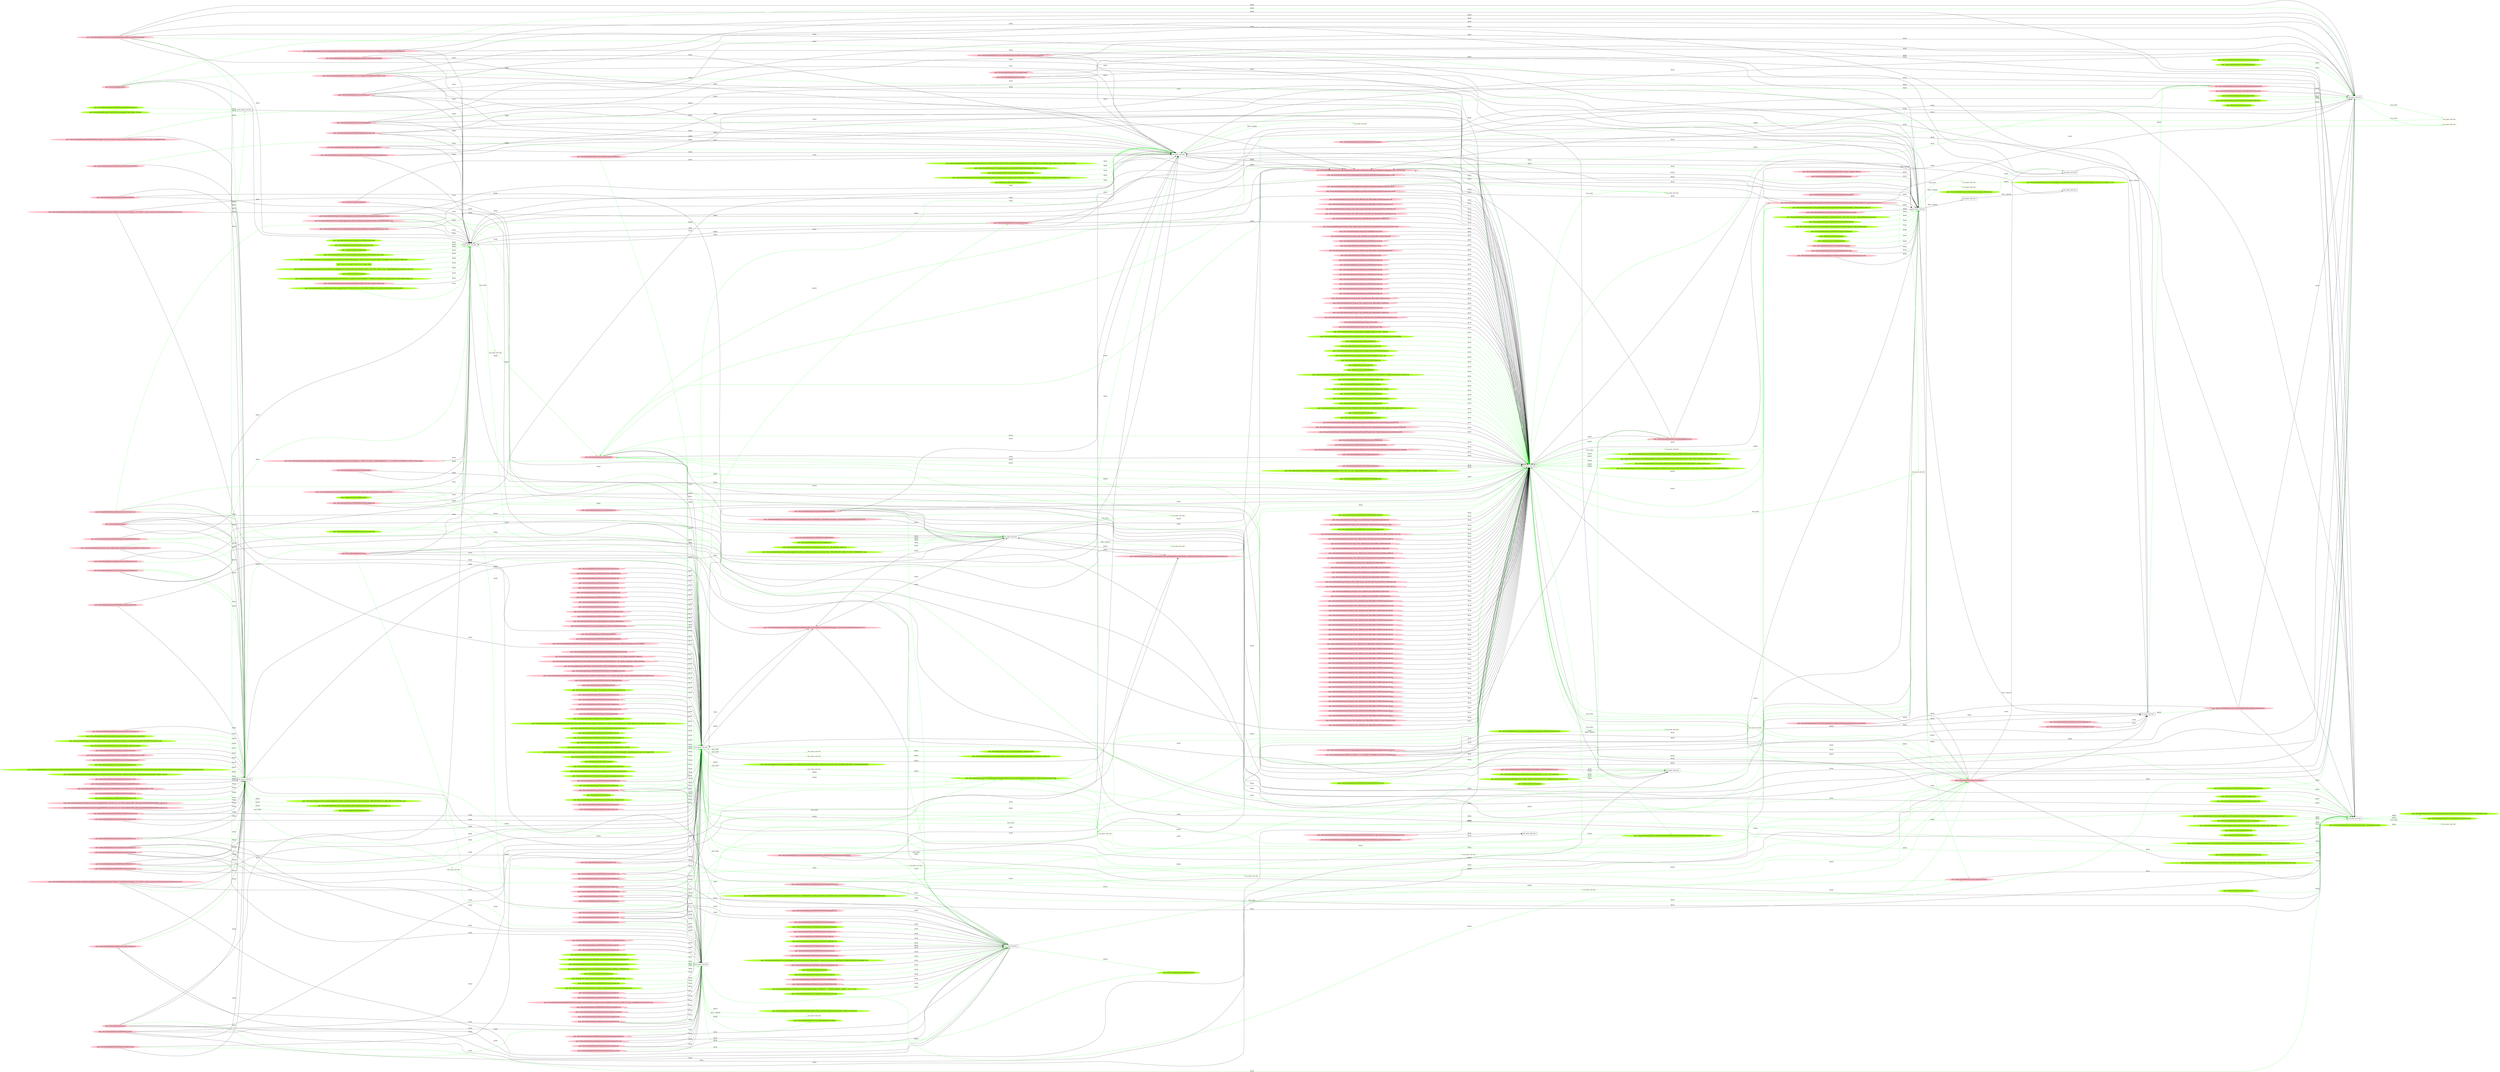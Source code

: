 digraph {
	rankdir=LR
	351 [label="exe_name: null cmd: " color=black shape=box style=solid]
	767 [label="exe_name: null cmd: " color=greenyellow shape=box style=solid]
	351 -> 767 [label=FILE_EXEC color=green]
	18 [label="exe_name: null cmd: " color=black shape=box style=solid]
	814 [label="exe_name: null cmd: " color=greenyellow shape=box style=solid]
	18 -> 814 [label=FILE_EXEC color=green]
	5 [label="exe_name: null cmd: " color=black shape=box style=solid]
	825 [label="exe_name: null cmd: " color=greenyellow shape=box style=solid]
	5 -> 825 [label=FILE_EXEC color=green]
	8 [label="exe_name: null cmd: " color=black shape=box style=solid]
	840 [label="exe_name: null cmd: " color=greenyellow shape=box style=solid]
	8 -> 840 [label=FILE_EXEC color=green]
	8 [label="exe_name: null cmd: " color=black shape=box style=solid]
	845 [label="exe_name: null cmd: " color=greenyellow shape=box style=solid]
	8 -> 845 [label=FILE_EXEC color=green]
	22 [label="exe_name: null cmd: " color=black shape=box style=solid]
	855 [label="exe_name: null cmd: " color=greenyellow shape=box style=solid]
	22 -> 855 [label=FILE_EXEC color=green]
	22 [label="exe_name: null cmd: " color=black shape=box style=solid]
	859 [label="exe_name: null cmd: " color=greenyellow shape=box style=solid]
	22 -> 859 [label=FILE_EXEC color=green]
	22 [label="exe_name: null cmd: " color=black shape=box style=solid]
	868 [label="exe_name: null cmd: " color=greenyellow shape=box style=solid]
	22 -> 868 [label=FILE_EXEC color=green]
	22 [label="exe_name: null cmd: " color=black shape=box style=solid]
	871 [label="exe_name: null cmd: " color=greenyellow shape=box style=solid]
	22 -> 871 [label=FILE_EXEC color=green]
	22 [label="exe_name: null cmd: " color=black shape=box style=solid]
	881 [label="exe_name: null cmd: " color=greenyellow shape=box style=solid]
	22 -> 881 [label=FILE_EXEC color=green]
	22 [label="exe_name: null cmd: " color=black shape=box style=solid]
	894 [label="exe_name: null cmd: " color=greenyellow shape=box style=solid]
	22 -> 894 [label=FILE_EXEC color=green]
	22 [label="exe_name: null cmd: " color=black shape=box style=solid]
	898 [label="exe_name: null cmd: " color=greenyellow shape=box style=solid]
	22 -> 898 [label=FILE_EXEC color=green]
	342 [label="exe_name: null cmd: " color=black shape=box style=solid]
	915 [label="exe_name: null cmd: " color=greenyellow shape=box style=solid]
	342 -> 915 [label=FILE_EXEC color=green]
	346 [label="exe_name: null cmd: " color=black shape=box style=solid]
	937 [label="exe_name: null cmd: " color=greenyellow shape=box style=solid]
	346 -> 937 [label=FILE_EXEC color=green]
	355 [label="exe_name: null cmd: " color=black shape=box style=solid]
	954 [label="exe_name: null cmd: " color=greenyellow shape=box style=solid]
	355 -> 954 [label=FILE_EXEC color=green]
	41 [label="exe_name: null cmd: " color=black shape=box style=solid]
	988 [label="exe_name: null cmd: " color=greenyellow shape=box style=solid]
	41 -> 988 [label=FILE_EXEC color=green]
	41 [label="exe_name: null cmd: " color=black shape=box style=solid]
	997 [label="exe_name: null cmd: " color=greenyellow shape=box style=solid]
	41 -> 997 [label=FILE_EXEC color=green]
	41 [label="exe_name: null cmd: " color=black shape=box style=solid]
	1005 [label="exe_name: null cmd: " color=greenyellow shape=box style=solid]
	41 -> 1005 [label=FILE_EXEC color=green]
	41 [label="exe_name: null cmd: " color=black shape=box style=solid]
	1008 [label="exe_name: null cmd: " color=greenyellow shape=box style=solid]
	41 -> 1008 [label=FILE_EXEC color=green]
	41 [label="exe_name: null cmd: " color=black shape=box style=solid]
	1019 [label="exe_name: null cmd: " color=greenyellow shape=box style=solid]
	41 -> 1019 [label=FILE_EXEC color=green]
	93 [label="path: /Device/HarddiskVolume2/Users/admin/AppData/Roaming/Mozilla/Firefox/Profiles/j1y1apqs.default/sessionstore-backups" color=pink shape=oval style=filled]
	241 [label="exe_name: null cmd: " color=black shape=box style=solid]
	93 -> 241 [label=READ color=black]
	642 [label="path: /Device/HarddiskVolume2/Users/admin/AppData/Roaming/Mozilla/Firefox/Profiles/j1y1apqs.default/sessionstore-backups/recovery.js" color=pink shape=oval style=filled]
	241 [label="exe_name: null cmd: " color=black shape=box style=solid]
	642 -> 241 [label=READ color=black]
	13 [label="exe_name: null cmd: " color=black shape=box style=solid]
	383 [label="path: /Device/HarddiskVolume2/Users/admin/AppData/Roaming/Microsoft/Windows/Themes/CachedFiles/CachedImage_1024_768_POS4.jpg" color=pink shape=oval style=filled]
	13 -> 383 [label=WRITE color=black]
	664 [label="path: /Device/HarddiskVolume2/Users/admin/AppData/Roaming/Microsoft/Windows/Themes" color=pink shape=oval style=filled]
	355 [label="exe_name: null cmd: " color=black shape=box style=solid]
	664 -> 355 [label=READ color=green]
	738 [label="path: /Device/HarddiskVolume2/Users/desktop.ini" color=pink shape=oval style=filled]
	5 [label="exe_name: null cmd: " color=black shape=box style=solid]
	738 -> 5 [label=READ color=black]
	688 [label="path: /Device/HarddiskVolume2/Users" color=pink shape=oval style=filled]
	5 [label="exe_name: null cmd: " color=black shape=box style=solid]
	688 -> 5 [label=READ color=black]
	568 [label="path: /Device/HarddiskVolume2/Users/admin" color=pink shape=oval style=filled]
	5 [label="exe_name: null cmd: " color=black shape=box style=solid]
	568 -> 5 [label=READ color=black]
	604 [label="path: /Device/HarddiskVolume2/Users/admin/AppData" color=pink shape=oval style=filled]
	5 [label="exe_name: null cmd: " color=black shape=box style=solid]
	604 -> 5 [label=READ color=black]
	513 [label="path: /Device/HarddiskVolume2/Users/admin/AppData/Roaming" color=pink shape=oval style=filled]
	5 [label="exe_name: null cmd: " color=black shape=box style=solid]
	513 -> 5 [label=READ color=black]
	579 [label="path: /Device/HarddiskVolume2/Users/admin/AppData/Roaming/Microsoft/Windows" color=pink shape=oval style=filled]
	5 [label="exe_name: null cmd: " color=black shape=box style=solid]
	579 -> 5 [label=READ color=black]
	568 [label="path: /Device/HarddiskVolume2/Users/admin" color=pink shape=oval style=filled]
	205 [label="exe_name: null cmd: " color=black shape=box style=solid]
	568 -> 205 [label=READ color=black]
	664 [label="path: /Device/HarddiskVolume2/Users/admin/AppData/Roaming/Microsoft/Windows/Themes" color=pink shape=oval style=filled]
	5 [label="exe_name: null cmd: " color=black shape=box style=solid]
	664 -> 5 [label=READ color=black]
	664 [label="path: /Device/HarddiskVolume2/Users/admin/AppData/Roaming/Microsoft/Windows/Themes" color=pink shape=oval style=filled]
	205 [label="exe_name: null cmd: " color=black shape=box style=solid]
	664 -> 205 [label=READ color=black]
	756 [label="path: /Device/HarddiskVolume2/Users/admin/AppData/Roaming/Microsoft/Windows/Themes/slideshow.ini" color=pink shape=oval style=filled]
	205 [label="exe_name: null cmd: " color=black shape=box style=solid]
	756 -> 205 [label=READ color=black]
	649 [label="path: /Device/HarddiskVolume2/Users/admin/AppData/Roaming/Microsoft/Windows/Themes/CachedFiles" color=pink shape=oval style=filled]
	5 [label="exe_name: null cmd: " color=black shape=box style=solid]
	649 -> 5 [label=READ color=black]
	369 [label="path: /Device/HarddiskVolume2/$RECYCLE.BIN/S-1-5-21-231540947-922634896-4161786520-1004/desktop.ini" color=pink shape=oval style=filled]
	5 [label="exe_name: null cmd: " color=black shape=box style=solid]
	369 -> 5 [label=READ color=black]
	383 [label="path: /Device/HarddiskVolume2/Users/admin/AppData/Roaming/Microsoft/Windows/Themes/CachedFiles/CachedImage_1024_768_POS4.jpg" color=pink shape=oval style=filled]
	355 [label="exe_name: null cmd: " color=black shape=box style=solid]
	383 -> 355 [label=READ color=green]
	616 [label="path: /Device/HarddiskVolume2/Users/admin/AppData/Roaming/Microsoft/Windows/Recent/AutomaticDestinations" color=pink shape=oval style=filled]
	5 [label="exe_name: null cmd: " color=black shape=box style=solid]
	616 -> 5 [label=READ color=black]
	342 [label="exe_name: null cmd: " color=black shape=box style=solid]
	383 [label="path: /Device/HarddiskVolume2/Users/admin/AppData/Roaming/Microsoft/Windows/Themes/CachedFiles/CachedImage_1024_768_POS4.jpg" color=pink shape=oval style=filled]
	342 -> 383 [label=WRITE color=black]
	535 [label="path: /Device/HarddiskVolume2" color=pink shape=oval style=filled]
	351 [label="exe_name: null cmd: " color=black shape=box style=solid]
	535 -> 351 [label=READ color=black]
	593 [label="path: /Device/HarddiskVolume4" color=pink shape=oval style=filled]
	351 [label="exe_name: null cmd: " color=black shape=box style=solid]
	593 -> 351 [label=READ color=black]
	491 [label="path: /Device/HarddiskVolume1" color=pink shape=oval style=filled]
	351 [label="exe_name: null cmd: " color=black shape=box style=solid]
	491 -> 351 [label=READ color=black]
	568 [label="path: /Device/HarddiskVolume2/Users/admin" color=pink shape=oval style=filled]
	8 [label="exe_name: null cmd: " color=black shape=box style=solid]
	568 -> 8 [label=READ color=black]
	688 [label="path: /Device/HarddiskVolume2/Users" color=pink shape=oval style=filled]
	8 [label="exe_name: null cmd: " color=black shape=box style=solid]
	688 -> 8 [label=READ color=black]
	738 [label="path: /Device/HarddiskVolume2/Users/desktop.ini" color=pink shape=oval style=filled]
	8 [label="exe_name: null cmd: " color=black shape=box style=solid]
	738 -> 8 [label=READ color=black]
	513 [label="path: /Device/HarddiskVolume2/Users/admin/AppData/Roaming" color=pink shape=oval style=filled]
	8 [label="exe_name: null cmd: " color=black shape=box style=solid]
	513 -> 8 [label=READ color=black]
	604 [label="path: /Device/HarddiskVolume2/Users/admin/AppData" color=pink shape=oval style=filled]
	8 [label="exe_name: null cmd: " color=black shape=box style=solid]
	604 -> 8 [label=READ color=black]
	579 [label="path: /Device/HarddiskVolume2/Users/admin/AppData/Roaming/Microsoft/Windows" color=pink shape=oval style=filled]
	8 [label="exe_name: null cmd: " color=black shape=box style=solid]
	579 -> 8 [label=READ color=black]
	733 [label="path: /Device/HarddiskVolume2/Users/admin/AppData/Roaming/Microsoft" color=pink shape=oval style=filled]
	32 [label="exe_name: null cmd: " color=black shape=box style=solid]
	733 -> 32 [label=READ color=green]
	733 [label="path: /Device/HarddiskVolume2/Users/admin/AppData/Roaming/Microsoft" color=pink shape=oval style=filled]
	8 [label="exe_name: null cmd: " color=black shape=box style=solid]
	733 -> 8 [label=READ color=black]
	664 [label="path: /Device/HarddiskVolume2/Users/admin/AppData/Roaming/Microsoft/Windows/Themes" color=pink shape=oval style=filled]
	8 [label="exe_name: null cmd: " color=black shape=box style=solid]
	664 -> 8 [label=READ color=black]
	649 [label="path: /Device/HarddiskVolume2/Users/admin/AppData/Roaming/Microsoft/Windows/Themes/CachedFiles" color=pink shape=oval style=filled]
	8 [label="exe_name: null cmd: " color=black shape=box style=solid]
	649 -> 8 [label=READ color=black]
	723 [label="path: /Device/HarddiskVolume2/$RECYCLE.BIN/S-1-5-21-231540947-922634896-4161786520-1004" color=pink shape=oval style=filled]
	8 [label="exe_name: null cmd: " color=black shape=box style=solid]
	723 -> 8 [label=READ color=black]
	636 [label="path: /Device/HarddiskVolume2/Users/Public" color=pink shape=oval style=filled]
	8 [label="exe_name: null cmd: " color=black shape=box style=solid]
	636 -> 8 [label=READ color=black]
	643 [label="path: /Device/HarddiskVolume2/Users/admin/AppData/Roaming/Microsoft/Windows/Recent/AutomaticDestinations/f01b4d95cf55d32a.automaticDestinations-ms" color=pink shape=oval style=filled]
	8 [label="exe_name: null cmd: " color=black shape=box style=solid]
	643 -> 8 [label=READ color=black]
	532 [label="path: /Device/HarddiskVolume2/Users/admin/Downloads/desktop.ini" color=pink shape=oval style=filled]
	8 [label="exe_name: null cmd: " color=black shape=box style=solid]
	532 -> 8 [label=READ color=black]
	675 [label="path: /Device/HarddiskVolume2/Users/admin/Videos" color=pink shape=oval style=filled]
	8 [label="exe_name: null cmd: " color=black shape=box style=solid]
	675 -> 8 [label=READ color=black]
	687 [label="path: /Device/HarddiskVolume2/Users/admin/Videos/desktop.ini" color=pink shape=oval style=filled]
	8 [label="exe_name: null cmd: " color=black shape=box style=solid]
	687 -> 8 [label=READ color=black]
	375 [label="path: /Device/HarddiskVolume2/Users/admin/Pictures" color=pink shape=oval style=filled]
	8 [label="exe_name: null cmd: " color=black shape=box style=solid]
	375 -> 8 [label=READ color=black]
	659 [label="path: /Device/HarddiskVolume2/Users/admin/Pictures/desktop.ini" color=pink shape=oval style=filled]
	8 [label="exe_name: null cmd: " color=black shape=box style=solid]
	659 -> 8 [label=READ color=black]
	662 [label="path: /Device/HarddiskVolume2/Users/admin/Documents/desktop.ini" color=pink shape=oval style=filled]
	342 [label="exe_name: null cmd: " color=black shape=box style=solid]
	662 -> 342 [label=READ color=green]
	662 [label="path: /Device/HarddiskVolume2/Users/admin/Documents/desktop.ini" color=pink shape=oval style=filled]
	8 [label="exe_name: null cmd: " color=black shape=box style=solid]
	662 -> 8 [label=READ color=black]
	526 [label="path: /Device/HarddiskVolume2/Users/admin/AppData/Roaming/Microsoft/Windows/Recent/AutomaticDestinations/5f7b5f1e01b83767.automaticDestinations-ms" color=pink shape=oval style=filled]
	8 [label="exe_name: null cmd: " color=black shape=box style=solid]
	526 -> 8 [label=READ color=black]
	610 [label="path: /Device/HarddiskVolume2/Program Files/TightVNC/tvnserver.exe" color=pink shape=oval style=filled]
	8 [label="exe_name: null cmd: " color=black shape=box style=solid]
	610 -> 8 [label=READ color=black]
	8 [label="exe_name: null cmd: " color=black shape=box style=solid]
	383 [label="path: /Device/HarddiskVolume2/Users/admin/AppData/Roaming/Microsoft/Windows/Themes/CachedFiles/CachedImage_1024_768_POS4.jpg" color=pink shape=oval style=filled]
	8 -> 383 [label=WRITE color=black]
	568 [label="path: /Device/HarddiskVolume2/Users/admin" color=pink shape=oval style=filled]
	41 [label="exe_name: null cmd: " color=black shape=box style=solid]
	568 -> 41 [label=READ color=green]
	568 [label="path: /Device/HarddiskVolume2/Users/admin" color=pink shape=oval style=filled]
	22 [label="exe_name: null cmd: " color=black shape=box style=solid]
	568 -> 22 [label=READ color=green]
	664 [label="path: /Device/HarddiskVolume2/Users/admin/AppData/Roaming/Microsoft/Windows/Themes" color=pink shape=oval style=filled]
	351 [label="exe_name: null cmd: " color=black shape=box style=solid]
	664 -> 351 [label=READ color=black]
	756 [label="path: /Device/HarddiskVolume2/Users/admin/AppData/Roaming/Microsoft/Windows/Themes/slideshow.ini" color=pink shape=oval style=filled]
	351 [label="exe_name: null cmd: " color=black shape=box style=solid]
	756 -> 351 [label=READ color=black]
	346 [label="exe_name: null cmd: " color=black shape=box style=solid]
	383 [label="path: /Device/HarddiskVolume2/Users/admin/AppData/Roaming/Microsoft/Windows/Themes/CachedFiles/CachedImage_1024_768_POS4.jpg" color=pink shape=oval style=filled]
	346 -> 383 [label=WRITE color=black]
	494 [label="path: /Device/HarddiskVolume2/ProgramData/Microsoft/Windows/AppRepository/Packages/Microsoft.MicrosoftEdge_41.16299.15.0_neutral__8wekyb3d8bbwe/S-1-5-21-231540947-922634896-4161786520-1004.pckgdep" color=pink shape=oval style=filled]
	41 [label="exe_name: null cmd: " color=black shape=box style=solid]
	494 -> 41 [label=READ color=green]
	458 [label="path: /Device/HarddiskVolume2/WINDOWS/AppPatch/sysmain.sdb" color=pink shape=oval style=filled]
	32 [label="exe_name: null cmd: " color=black shape=box style=solid]
	458 -> 32 [label=READ color=black]
	524 [label="path: /Device/HarddiskVolume2/WINDOWS/SYSTEM32/ploptin.dll" color=pink shape=oval style=filled]
	32 [label="exe_name: null cmd: " color=black shape=box style=solid]
	524 -> 32 [label=READ color=black]
	749 [label="path: /Windows/System32/ploptin.dll" color=pink shape=oval style=filled]
	32 [label="exe_name: null cmd: " color=black shape=box style=solid]
	749 -> 32 [label=READ color=black]
	491 [label="path: /Device/HarddiskVolume1" color=pink shape=oval style=filled]
	8 [label="exe_name: null cmd: " color=black shape=box style=solid]
	491 -> 8 [label=READ color=green]
	593 [label="path: /Device/HarddiskVolume4" color=pink shape=oval style=filled]
	346 [label="exe_name: null cmd: " color=black shape=box style=solid]
	593 -> 346 [label=READ color=black]
	75 [label="path: /Device/HarddiskVolume2/WINDOWS/SYSTEM32/PNRPNSP.DLL" color=pink shape=oval style=filled]
	18 [label="exe_name: null cmd: " color=black shape=box style=solid]
	75 -> 18 [label=READ color=black]
	107 [label="path: /Device/HarddiskVolume2/Windows/System32/HOSTNAME.EXE" color=pink shape=oval style=filled]
	18 [label="exe_name: null cmd: " color=black shape=box style=solid]
	107 -> 18 [label=READ color=black]
	440 [label="path: /Device/HarddiskVolume2/Windows/System32/rpcrt4.dll" color=pink shape=oval style=filled]
	18 [label="exe_name: null cmd: " color=black shape=box style=solid]
	440 -> 18 [label=READ color=black]
	481 [label="path: /Device/HarddiskVolume2/WINDOWS/SYSTEM32/LOCALE.NLS" color=pink shape=oval style=filled]
	342 [label="exe_name: null cmd: " color=black shape=box style=solid]
	481 -> 342 [label=READ color=black]
	559 [label="path: /Device/HarddiskVolume2/Windows/System32/msvcrt.dll" color=pink shape=oval style=filled]
	18 [label="exe_name: null cmd: " color=black shape=box style=solid]
	559 -> 18 [label=READ color=black]
	586 [label="path: /Device/HarddiskVolume2/Windows/System32/ws2_32.dll" color=pink shape=oval style=filled]
	342 [label="exe_name: null cmd: " color=black shape=box style=solid]
	586 -> 342 [label=READ color=black]
	599 [label="path: /Device/HarddiskVolume2/Windows/System32/kernel32.dll" color=pink shape=oval style=filled]
	342 [label="exe_name: null cmd: " color=black shape=box style=solid]
	599 -> 342 [label=READ color=black]
	671 [label="path: /Device/HarddiskVolume2/Windows/System32/sechost.dll" color=pink shape=oval style=filled]
	342 [label="exe_name: null cmd: " color=black shape=box style=solid]
	671 -> 342 [label=READ color=green]
	671 [label="path: /Device/HarddiskVolume2/Windows/System32/sechost.dll" color=pink shape=oval style=filled]
	342 [label="exe_name: null cmd: " color=black shape=box style=solid]
	671 -> 342 [label=READ color=black]
	713 [label="path: /Device/HarddiskVolume2/WINDOWS/SYSTEM32/kernelbase.dll" color=pink shape=oval style=filled]
	18 [label="exe_name: null cmd: " color=black shape=box style=solid]
	713 -> 18 [label=READ color=black]
	26 [label="path: /Device/HarddiskVolume2/WINDOWS/SYSTEM32/WINRNR.DLL" color=pink shape=oval style=filled]
	32 [label="exe_name: null cmd: " color=black shape=box style=solid]
	26 -> 32 [label=READ color=green]
	26 [label="path: /Device/HarddiskVolume2/WINDOWS/SYSTEM32/WINRNR.DLL" color=pink shape=oval style=filled]
	342 [label="exe_name: null cmd: " color=black shape=box style=solid]
	26 -> 342 [label=READ color=black]
	148 [label="path: /Device/HarddiskVolume2/WINDOWS/System32/dnsapi.dll" color=pink shape=oval style=filled]
	18 [label="exe_name: null cmd: " color=black shape=box style=solid]
	148 -> 18 [label=READ color=black]
	717 [label="path: /Device/HarddiskVolume2/Windows/System32/nsi.dll" color=pink shape=oval style=filled]
	342 [label="exe_name: null cmd: " color=black shape=box style=solid]
	717 -> 342 [label=READ color=black]
	418 [label="path: /Device/HarddiskVolume2/WINDOWS/GLOBALIZATION" color=pink shape=oval style=filled]
	346 [label="exe_name: null cmd: " color=black shape=box style=solid]
	418 -> 346 [label=READ color=black]
	520 [label="path: /Device/HarddiskVolume2/WINDOWS/REGISTRATION" color=pink shape=oval style=filled]
	346 [label="exe_name: null cmd: " color=black shape=box style=solid]
	520 -> 346 [label=READ color=black]
	257 [label="path: /Device/HarddiskVolume2/Windows/System32/tasklist.exe" color=pink shape=oval style=filled]
	342 [label="exe_name: null cmd: " color=black shape=box style=solid]
	257 -> 342 [label=READ color=black]
	440 [label="path: /Device/HarddiskVolume2/Windows/System32/rpcrt4.dll" color=pink shape=oval style=filled]
	22 [label="exe_name: null cmd: " color=black shape=box style=solid]
	440 -> 22 [label=READ color=green]
	590 [label="path: /Device/HarddiskVolume2/Windows/System32/user32.dll" color=pink shape=oval style=filled]
	18 [label="exe_name: null cmd: " color=black shape=box style=solid]
	590 -> 18 [label=READ color=black]
	671 [label="path: /Device/HarddiskVolume2/Windows/System32/sechost.dll" color=pink shape=oval style=filled]
	18 [label="exe_name: null cmd: " color=black shape=box style=solid]
	671 -> 18 [label=READ color=black]
	104 [label="path: /Device/HarddiskVolume2/WINDOWS/system32/oleaut32.dll" color=pink shape=oval style=filled]
	18 [label="exe_name: null cmd: " color=black shape=box style=solid]
	104 -> 18 [label=READ color=black]
	555 [label="path: /Device/HarddiskVolume2/Windows/System32/ucrtbase.dll" color=pink shape=oval style=filled]
	342 [label="exe_name: null cmd: " color=black shape=box style=solid]
	555 -> 342 [label=READ color=black]
	701 [label="path: /Device/HarddiskVolume2/Windows/System32/win32u.dll" color=pink shape=oval style=filled]
	342 [label="exe_name: null cmd: " color=black shape=box style=solid]
	701 -> 342 [label=READ color=black]
	361 [label="path: /Device/HarddiskVolume2/Windows/System32/framedynos.dll" color=pink shape=oval style=filled]
	342 [label="exe_name: null cmd: " color=black shape=box style=solid]
	361 -> 342 [label=READ color=black]
	361 [label="path: /Device/HarddiskVolume2/Windows/System32/framedynos.dll" color=pink shape=oval style=filled]
	41 [label="exe_name: null cmd: " color=black shape=box style=solid]
	361 -> 41 [label=READ color=green]
	128 [label="path: /Device/HarddiskVolume2/Windows/System32/mpr.dll" color=pink shape=oval style=filled]
	18 [label="exe_name: null cmd: " color=black shape=box style=solid]
	128 -> 18 [label=READ color=black]
	53 [label="path: /Device/HarddiskVolume2/Windows/System32/version.dll" color=pink shape=oval style=filled]
	342 [label="exe_name: null cmd: " color=black shape=box style=solid]
	53 -> 342 [label=READ color=black]
	470 [label="path: /Device/HarddiskVolume2/Windows/System32/shlwapi.dll" color=pink shape=oval style=filled]
	18 [label="exe_name: null cmd: " color=black shape=box style=solid]
	470 -> 18 [label=READ color=black]
	625 [label="path: /Device/HarddiskVolume2/WINDOWS/system32/combase.dll" color=pink shape=oval style=filled]
	342 [label="exe_name: null cmd: " color=black shape=box style=solid]
	625 -> 342 [label=READ color=black]
	714 [label="path: /Device/HarddiskVolume2/Windows/System32/bcryptprimitives.dll" color=pink shape=oval style=filled]
	18 [label="exe_name: null cmd: " color=black shape=box style=solid]
	714 -> 18 [label=READ color=black]
	77 [label="path: /Device/HarddiskVolume2/Windows/System32/srvcli.dll" color=pink shape=oval style=filled]
	18 [label="exe_name: null cmd: " color=black shape=box style=solid]
	77 -> 18 [label=READ color=black]
	415 [label="path: /Device/HarddiskVolume2/WINDOWS/system32/netutils.dll" color=pink shape=oval style=filled]
	342 [label="exe_name: null cmd: " color=black shape=box style=solid]
	415 -> 342 [label=READ color=black]
	483 [label="path: /Device/HarddiskVolume2/WINDOWS/Globalization/Sorting/sortdefault.nls" color=pink shape=oval style=filled]
	18 [label="exe_name: null cmd: " color=black shape=box style=solid]
	483 -> 18 [label=READ color=black]
	504 [label="path: /Device/HarddiskVolume2/WINDOWS/system32/rpcss.dll" color=pink shape=oval style=filled]
	18 [label="exe_name: null cmd: " color=black shape=box style=solid]
	504 -> 18 [label=READ color=black]
	976 [label="path: /Device/HarddiskVolume2/WINDOWS/system32/dbghelp.dll" color=greenyellow shape=oval style=filled]
	41 [label="exe_name: null cmd: " color=black shape=box style=solid]
	976 -> 41 [label=READ color=green]
	78 [label="path: /Device/HarddiskVolume2/WINDOWS/system32/wbem/wbemprox.dll" color=pink shape=oval style=filled]
	18 [label="exe_name: null cmd: " color=black shape=box style=solid]
	78 -> 18 [label=READ color=black]
	567 [label="path: /Device/HarddiskVolume2/WINDOWS/Registration/R00000000000d.clb" color=pink shape=oval style=filled]
	342 [label="exe_name: null cmd: " color=black shape=box style=solid]
	567 -> 342 [label=READ color=black]
	363 [label="path: /Device/HarddiskVolume2/WINDOWS/SYSTEM32/WBEM/EN-US/WMIUTILS.DLL.MUI" color=pink shape=oval style=filled]
	342 [label="exe_name: null cmd: " color=black shape=box style=solid]
	363 -> 342 [label=READ color=black]
	52 [label="path: /Device/HarddiskVolume2/WINDOWS/system32/wbem/fastprox.dll" color=pink shape=oval style=filled]
	342 [label="exe_name: null cmd: " color=black shape=box style=solid]
	52 -> 342 [label=READ color=black]
	80 [label="path: /Device/HarddiskVolume2/WINDOWS/system32/wbem/wmiutils.dll" color=pink shape=oval style=filled]
	18 [label="exe_name: null cmd: " color=black shape=box style=solid]
	80 -> 18 [label=READ color=black]
	80 [label="path: /Device/HarddiskVolume2/WINDOWS/system32/wbem/wmiutils.dll" color=pink shape=oval style=filled]
	41 [label="exe_name: null cmd: " color=black shape=box style=solid]
	80 -> 41 [label=READ color=green]
	101 [label="path: /Device/HarddiskVolume2/WINDOWS/system32/wbem/wbemsvc.dll" color=pink shape=oval style=filled]
	18 [label="exe_name: null cmd: " color=black shape=box style=solid]
	101 -> 18 [label=READ color=black]
	507 [label="path: /Device/HarddiskVolume2/Windows/System32/WINSTA.dll" color=pink shape=oval style=filled]
	342 [label="exe_name: null cmd: " color=black shape=box style=solid]
	507 -> 342 [label=READ color=black]
	633 [label="path: /Device/HarddiskVolume2/WINDOWS/system32/IMM32.DLL" color=pink shape=oval style=filled]
	18 [label="exe_name: null cmd: " color=black shape=box style=solid]
	633 -> 18 [label=READ color=black]
	551 [label="path: /Device/HarddiskVolume2/ProgramData/Microsoft/Windows/AppRepository/Packages/Microsoft.Windows.ContentDeliveryManager_10.0.16299.15_neutral_neutral_cw5n1h2txyewy/ActivationStore.dat.LOG1" color=pink shape=oval style=filled]
	342 [label="exe_name: null cmd: " color=black shape=box style=solid]
	551 -> 342 [label=READ color=black]
	342 [label="exe_name: null cmd: " color=black shape=box style=solid]
	431 [label="path: /Device/HarddiskVolume2/Users/admin/AppData/Local/Packages/Microsoft.Windows.ContentDeliveryManager_cw5n1h2txyewy/Settings/settings.dat.LOG1" color=pink shape=oval style=filled]
	342 -> 431 [label=WRITE color=black]
	510 [label="path: /Device/HarddiskVolume2/ProgramData/Microsoft/Windows/AppRepository/Packages/Microsoft.Windows.ContentDeliveryManager_10.0.16299.15_neutral_neutral_cw5n1h2txyewy/ActivationStore.dat.LOG2" color=pink shape=oval style=filled]
	342 [label="exe_name: null cmd: " color=black shape=box style=solid]
	510 -> 342 [label=READ color=black]
	342 [label="exe_name: null cmd: " color=black shape=box style=solid]
	472 [label="path: /Device/HarddiskVolume2/Users/admin/AppData/Local/Packages/Microsoft.Windows.ContentDeliveryManager_cw5n1h2txyewy/Settings/settings.dat" color=pink shape=oval style=filled]
	342 -> 472 [label=WRITE color=black]
	867 [label="path: /Windows/System32/clusapi.dll" color=greenyellow shape=oval style=filled]
	22 [label="exe_name: null cmd: " color=black shape=box style=solid]
	867 -> 22 [label=READ color=green]
	762 [label="path: /Device/HarddiskVolume2/WINDOWS/system32/msscntrs.dll" color=greenyellow shape=oval style=filled]
	358 [label="exe_name: null cmd: " color=black shape=box style=solid]
	762 -> 358 [label=READ color=green]
	831 [label="path: /Windows/System32/wbem/wbemprox.dll" color=greenyellow shape=oval style=filled]
	5 [label="exe_name: null cmd: " color=black shape=box style=solid]
	831 -> 5 [label=READ color=green]
	876 [label="path: /Device/HarddiskVolume2/WINDOWS/System32/drivers/en-US/monitor.sys" color=greenyellow shape=oval style=filled]
	22 [label="exe_name: null cmd: " color=black shape=box style=solid]
	876 -> 22 [label=READ color=green]
	808 [label="path: /Windows/System32/powrprof.dll" color=greenyellow shape=oval style=filled]
	18 [label="exe_name: null cmd: " color=black shape=box style=solid]
	808 -> 18 [label=READ color=green]
	494 [label="path: /Device/HarddiskVolume2/ProgramData/Microsoft/Windows/AppRepository/Packages/Microsoft.MicrosoftEdge_41.16299.15.0_neutral__8wekyb3d8bbwe/S-1-5-21-231540947-922634896-4161786520-1004.pckgdep" color=pink shape=oval style=filled]
	351 [label="exe_name: null cmd: " color=black shape=box style=solid]
	494 -> 351 [label=READ color=black]
	458 [label="path: /Device/HarddiskVolume2/WINDOWS/AppPatch/sysmain.sdb" color=pink shape=oval style=filled]
	351 [label="exe_name: null cmd: " color=black shape=box style=solid]
	458 -> 351 [label=READ color=black]
	524 [label="path: /Device/HarddiskVolume2/WINDOWS/SYSTEM32/ploptin.dll" color=pink shape=oval style=filled]
	351 [label="exe_name: null cmd: " color=black shape=box style=solid]
	524 -> 351 [label=READ color=black]
	749 [label="path: /Windows/System32/ploptin.dll" color=pink shape=oval style=filled]
	351 [label="exe_name: null cmd: " color=black shape=box style=solid]
	749 -> 351 [label=READ color=black]
	510 [label="path: /Device/HarddiskVolume2/ProgramData/Microsoft/Windows/AppRepository/Packages/Microsoft.Windows.ContentDeliveryManager_10.0.16299.15_neutral_neutral_cw5n1h2txyewy/ActivationStore.dat.LOG2" color=pink shape=oval style=filled]
	18 [label="exe_name: null cmd: " color=black shape=box style=solid]
	510 -> 18 [label=READ color=black]
	431 [label="path: /Device/HarddiskVolume2/Users/admin/AppData/Local/Packages/Microsoft.Windows.ContentDeliveryManager_cw5n1h2txyewy/Settings/settings.dat.LOG1" color=pink shape=oval style=filled]
	18 [label="exe_name: null cmd: " color=black shape=box style=solid]
	431 -> 18 [label=READ color=black]
	346 [label="exe_name: null cmd: " color=black shape=box style=solid]
	431 [label="path: /Device/HarddiskVolume2/Users/admin/AppData/Local/Packages/Microsoft.Windows.ContentDeliveryManager_cw5n1h2txyewy/Settings/settings.dat.LOG1" color=pink shape=oval style=filled]
	346 -> 431 [label=WRITE color=black]
	510 [label="path: /Device/HarddiskVolume2/ProgramData/Microsoft/Windows/AppRepository/Packages/Microsoft.Windows.ContentDeliveryManager_10.0.16299.15_neutral_neutral_cw5n1h2txyewy/ActivationStore.dat.LOG2" color=pink shape=oval style=filled]
	13 [label="exe_name: null cmd: " color=black shape=box style=solid]
	510 -> 13 [label=READ color=green]
	551 [label="path: /Device/HarddiskVolume2/ProgramData/Microsoft/Windows/AppRepository/Packages/Microsoft.Windows.ContentDeliveryManager_10.0.16299.15_neutral_neutral_cw5n1h2txyewy/ActivationStore.dat.LOG1" color=pink shape=oval style=filled]
	346 [label="exe_name: null cmd: " color=black shape=box style=solid]
	551 -> 346 [label=READ color=black]
	431 [label="path: /Device/HarddiskVolume2/Users/admin/AppData/Local/Packages/Microsoft.Windows.ContentDeliveryManager_cw5n1h2txyewy/Settings/settings.dat.LOG1" color=pink shape=oval style=filled]
	346 [label="exe_name: null cmd: " color=black shape=box style=solid]
	431 -> 346 [label=READ color=black]
	346 [label="exe_name: null cmd: " color=black shape=box style=solid]
	472 [label="path: /Device/HarddiskVolume2/Users/admin/AppData/Local/Packages/Microsoft.Windows.ContentDeliveryManager_cw5n1h2txyewy/Settings/settings.dat" color=pink shape=oval style=filled]
	346 -> 472 [label=WRITE color=black]
	472 [label="path: /Device/HarddiskVolume2/Users/admin/AppData/Local/Packages/Microsoft.Windows.ContentDeliveryManager_cw5n1h2txyewy/Settings/settings.dat" color=pink shape=oval style=filled]
	346 [label="exe_name: null cmd: " color=black shape=box style=solid]
	472 -> 346 [label=READ color=black]
	485 [label="path: /Device/HarddiskVolume2/Users/admin/AppData/Local/Packages/Microsoft.Windows.ContentDeliveryManager_cw5n1h2txyewy/Settings/settings.dat.LOG2" color=pink shape=oval style=filled]
	346 [label="exe_name: null cmd: " color=black shape=box style=solid]
	485 -> 346 [label=READ color=black]
	593 [label="path: /Device/HarddiskVolume4" color=pink shape=oval style=filled]
	5 [label="exe_name: null cmd: " color=black shape=box style=solid]
	593 -> 5 [label=READ color=black]
	22 [label="exe_name: null cmd: " color=black shape=box style=solid]
	431 [label="path: /Device/HarddiskVolume2/Users/admin/AppData/Local/Packages/Microsoft.Windows.ContentDeliveryManager_cw5n1h2txyewy/Settings/settings.dat.LOG1" color=pink shape=oval style=filled]
	22 -> 431 [label=WRITE color=black]
	431 [label="path: /Device/HarddiskVolume2/Users/admin/AppData/Local/Packages/Microsoft.Windows.ContentDeliveryManager_cw5n1h2txyewy/Settings/settings.dat.LOG1" color=pink shape=oval style=filled]
	22 [label="exe_name: null cmd: " color=black shape=box style=solid]
	431 -> 22 [label=READ color=black]
	22 [label="exe_name: null cmd: " color=black shape=box style=solid]
	472 [label="path: /Device/HarddiskVolume2/Users/admin/AppData/Local/Packages/Microsoft.Windows.ContentDeliveryManager_cw5n1h2txyewy/Settings/settings.dat" color=pink shape=oval style=filled]
	22 -> 472 [label=WRITE color=black]
	472 [label="path: /Device/HarddiskVolume2/Users/admin/AppData/Local/Packages/Microsoft.Windows.ContentDeliveryManager_cw5n1h2txyewy/Settings/settings.dat" color=pink shape=oval style=filled]
	41 [label="exe_name: null cmd: " color=black shape=box style=solid]
	472 -> 41 [label=READ color=green]
	485 [label="path: /Device/HarddiskVolume2/Users/admin/AppData/Local/Packages/Microsoft.Windows.ContentDeliveryManager_cw5n1h2txyewy/Settings/settings.dat.LOG2" color=pink shape=oval style=filled]
	41 [label="exe_name: null cmd: " color=black shape=box style=solid]
	485 -> 41 [label=READ color=green]
	636 [label="path: /Device/HarddiskVolume2/Users/Public" color=pink shape=oval style=filled]
	5 [label="exe_name: null cmd: " color=black shape=box style=solid]
	636 -> 5 [label=READ color=black]
	425 [label="path: /Device/HarddiskVolume2/Users/admin/Desktop" color=pink shape=oval style=filled]
	5 [label="exe_name: null cmd: " color=black shape=box style=solid]
	425 -> 5 [label=READ color=black]
	929 [label="path: /Device/HarddiskVolume2/Users/admin/Desktop/desktop.ini" color=greenyellow shape=oval style=filled]
	342 [label="exe_name: null cmd: " color=black shape=box style=solid]
	929 -> 342 [label=READ color=green]
	404 [label="path: /Device/HarddiskVolume2/Users/admin/Downloads" color=pink shape=oval style=filled]
	5 [label="exe_name: null cmd: " color=black shape=box style=solid]
	404 -> 5 [label=READ color=black]
	843 [label="path: /Device/HarddiskVolume2/Users/admin/Music" color=greenyellow shape=oval style=filled]
	8 [label="exe_name: null cmd: " color=black shape=box style=solid]
	843 -> 8 [label=READ color=green]
	695 [label="path: /Device/HarddiskVolume2/Users/admin/Music/desktop.ini" color=pink shape=oval style=filled]
	5 [label="exe_name: null cmd: " color=black shape=box style=solid]
	695 -> 5 [label=READ color=black]
	659 [label="path: /Device/HarddiskVolume2/Users/admin/Pictures/desktop.ini" color=pink shape=oval style=filled]
	5 [label="exe_name: null cmd: " color=black shape=box style=solid]
	659 -> 5 [label=READ color=black]
	499 [label="path: /Device/HarddiskVolume2/Users/admin/Documents" color=pink shape=oval style=filled]
	5 [label="exe_name: null cmd: " color=black shape=box style=solid]
	499 -> 5 [label=READ color=black]
	964 [label="path: /Device/HarddiskVolume2/Users/admin/backup/Documents/Documents/Documents" color=greenyellow shape=oval style=filled]
	41 [label="exe_name: null cmd: " color=black shape=box style=solid]
	964 -> 41 [label=READ color=green]
	924 [label="path: /Device/HarddiskVolume2/Users/admin/backup/Documents/Documents/Documents/Documents/Documents/Documents/Documents/Documents/Documents/Documents/Documents/Documents/Documents/Documents/Documents/Documents/Documents/Documents/Documents" color=greenyellow shape=oval style=filled]
	342 [label="exe_name: null cmd: " color=black shape=box style=solid]
	924 -> 342 [label=READ color=green]
	491 [label="path: /Device/HarddiskVolume1" color=pink shape=oval style=filled]
	342 [label="exe_name: null cmd: " color=black shape=box style=solid]
	491 -> 342 [label=READ color=black]
	535 [label="path: /Device/HarddiskVolume2" color=pink shape=oval style=filled]
	342 [label="exe_name: null cmd: " color=black shape=box style=solid]
	535 -> 342 [label=READ color=black]
	593 [label="path: /Device/HarddiskVolume4" color=pink shape=oval style=filled]
	342 [label="exe_name: null cmd: " color=black shape=box style=solid]
	593 -> 342 [label=READ color=black]
	462 [label="path: /Device/HarddiskVolume2/WINDOWS/system32" color=pink shape=oval style=filled]
	342 [label="exe_name: null cmd: " color=black shape=box style=solid]
	462 -> 342 [label=READ color=black]
	520 [label="path: /Device/HarddiskVolume2/WINDOWS/REGISTRATION" color=pink shape=oval style=filled]
	342 [label="exe_name: null cmd: " color=black shape=box style=solid]
	520 -> 342 [label=READ color=black]
	703 [label="path: /Device/HarddiskVolume2/WINDOWS/SYSTEM32/EN-US" color=pink shape=oval style=filled]
	342 [label="exe_name: null cmd: " color=black shape=box style=solid]
	703 -> 342 [label=READ color=black]
	135 [label="path: /Device/HarddiskVolume2/windows/system32/consent.exe" color=pink shape=oval style=filled]
	22 [label="exe_name: null cmd: " color=black shape=box style=solid]
	135 -> 22 [label=READ color=green]
	135 [label="path: /Device/HarddiskVolume2/windows/system32/consent.exe" color=pink shape=oval style=filled]
	358 [label="exe_name: null cmd: " color=black shape=box style=solid]
	135 -> 358 [label=READ color=black]
	448 [label="path: /Device/HarddiskVolume2/WINDOWS/WinSxS/amd64_microsoft.windows.common-controls_6595b64144ccf1df_6.0.16299.125_none_15cbcf8893620c09" color=pink shape=oval style=filled]
	342 [label="exe_name: null cmd: " color=black shape=box style=solid]
	448 -> 342 [label=READ color=black]
	720 [label="path: /Device/HarddiskVolume2/Windows/System32/ntdll.dll" color=pink shape=oval style=filled]
	358 [label="exe_name: null cmd: " color=black shape=box style=solid]
	720 -> 358 [label=READ color=black]
	555 [label="path: /Device/HarddiskVolume2/Windows/System32/ucrtbase.dll" color=pink shape=oval style=filled]
	358 [label="exe_name: null cmd: " color=black shape=box style=solid]
	555 -> 358 [label=READ color=black]
	590 [label="path: /Device/HarddiskVolume2/Windows/System32/user32.dll" color=pink shape=oval style=filled]
	358 [label="exe_name: null cmd: " color=black shape=box style=solid]
	590 -> 358 [label=READ color=black]
	628 [label="path: /Device/HarddiskVolume2/Windows/System32/gdi32.dll" color=pink shape=oval style=filled]
	358 [label="exe_name: null cmd: " color=black shape=box style=solid]
	628 -> 358 [label=READ color=black]
	701 [label="path: /Device/HarddiskVolume2/Windows/System32/win32u.dll" color=pink shape=oval style=filled]
	358 [label="exe_name: null cmd: " color=black shape=box style=solid]
	701 -> 358 [label=READ color=black]
	706 [label="path: /Device/HarddiskVolume2/Windows/System32/msvcp_win.dll" color=pink shape=oval style=filled]
	358 [label="exe_name: null cmd: " color=black shape=box style=solid]
	706 -> 358 [label=READ color=black]
	754 [label="path: /Device/HarddiskVolume2/Windows/System32/gdi32full.dll" color=pink shape=oval style=filled]
	358 [label="exe_name: null cmd: " color=black shape=box style=solid]
	754 -> 358 [label=READ color=green]
	754 [label="path: /Device/HarddiskVolume2/Windows/System32/gdi32full.dll" color=pink shape=oval style=filled]
	358 [label="exe_name: null cmd: " color=black shape=box style=solid]
	754 -> 358 [label=READ color=black]
	183 [label="path: /Device/HarddiskVolume2/Windows/System32/msasn1.dll" color=pink shape=oval style=filled]
	358 [label="exe_name: null cmd: " color=black shape=box style=solid]
	183 -> 358 [label=READ color=black]
	183 [label="path: /Device/HarddiskVolume2/Windows/System32/msasn1.dll" color=pink shape=oval style=filled]
	32 [label="exe_name: null cmd: " color=black shape=box style=solid]
	183 -> 32 [label=READ color=green]
	440 [label="path: /Device/HarddiskVolume2/Windows/System32/rpcrt4.dll" color=pink shape=oval style=filled]
	358 [label="exe_name: null cmd: " color=black shape=box style=solid]
	440 -> 358 [label=READ color=black]
	559 [label="path: /Device/HarddiskVolume2/Windows/System32/msvcrt.dll" color=pink shape=oval style=filled]
	358 [label="exe_name: null cmd: " color=black shape=box style=solid]
	559 -> 358 [label=READ color=black]
	714 [label="path: /Device/HarddiskVolume2/Windows/System32/bcryptprimitives.dll" color=pink shape=oval style=filled]
	358 [label="exe_name: null cmd: " color=black shape=box style=solid]
	714 -> 358 [label=READ color=black]
	270 [label="path: /Device/HarddiskVolume2/Windows/System32/profapi.dll" color=pink shape=oval style=filled]
	358 [label="exe_name: null cmd: " color=black shape=box style=solid]
	270 -> 358 [label=READ color=black]
	150 [label="path: /Device/HarddiskVolume2/WINDOWS/SYSTEM32/AMSI.DLL" color=pink shape=oval style=filled]
	358 [label="exe_name: null cmd: " color=black shape=box style=solid]
	150 -> 358 [label=READ color=black]
	671 [label="path: /Device/HarddiskVolume2/Windows/System32/sechost.dll" color=pink shape=oval style=filled]
	358 [label="exe_name: null cmd: " color=black shape=box style=solid]
	671 -> 358 [label=READ color=black]
	198 [label="path: /Device/HarddiskVolume2/WINDOWS/WinSxS/amd64_microsoft.windows.common-controls_6595b64144ccf1df_6.0.16299.125_none_15cbcf8893620c09/COMCTL32.dll" color=pink shape=oval style=filled]
	358 [label="exe_name: null cmd: " color=black shape=box style=solid]
	198 -> 358 [label=READ color=black]
	215 [label="path: /Device/HarddiskVolume2/WINDOWS/SYSTEM32/WTSAPI32.dll" color=pink shape=oval style=filled]
	358 [label="exe_name: null cmd: " color=black shape=box style=solid]
	215 -> 358 [label=READ color=black]
	446 [label="path: /Device/HarddiskVolume2/WINDOWS/system32/CRYPTSP.dll" color=pink shape=oval style=filled]
	358 [label="exe_name: null cmd: " color=black shape=box style=solid]
	446 -> 358 [label=READ color=black]
	507 [label="path: /Device/HarddiskVolume2/Windows/System32/WINSTA.dll" color=pink shape=oval style=filled]
	358 [label="exe_name: null cmd: " color=black shape=box style=solid]
	507 -> 358 [label=READ color=black]
	237 [label="path: /Device/HarddiskVolume2/Windows/System32/cfgmgr32.dll" color=pink shape=oval style=filled]
	358 [label="exe_name: null cmd: " color=black shape=box style=solid]
	237 -> 358 [label=READ color=black]
	154 [label="path: /Device/HarddiskVolume2/Windows/System32/windows.storage.dll" color=pink shape=oval style=filled]
	358 [label="exe_name: null cmd: " color=black shape=box style=solid]
	154 -> 358 [label=READ color=black]
	176 [label="path: /Device/HarddiskVolume2/WINDOWS/SYSTEM32/EN-US/CONSENT.EXE.MUI" color=pink shape=oval style=filled]
	358 [label="exe_name: null cmd: " color=black shape=box style=solid]
	176 -> 358 [label=READ color=black]
	470 [label="path: /Device/HarddiskVolume2/Windows/System32/shlwapi.dll" color=pink shape=oval style=filled]
	358 [label="exe_name: null cmd: " color=black shape=box style=solid]
	470 -> 358 [label=READ color=black]
	225 [label="path: /Device/HarddiskVolume2/WINDOWS/system32/rsaenh.dll" color=pink shape=oval style=filled]
	358 [label="exe_name: null cmd: " color=black shape=box style=solid]
	225 -> 358 [label=READ color=black]
	483 [label="path: /Device/HarddiskVolume2/WINDOWS/Globalization/Sorting/sortdefault.nls" color=pink shape=oval style=filled]
	358 [label="exe_name: null cmd: " color=black shape=box style=solid]
	483 -> 358 [label=READ color=black]
	267 [label="path: /Device/HarddiskVolume2/Windows/System32/propsys.dll" color=pink shape=oval style=filled]
	358 [label="exe_name: null cmd: " color=black shape=box style=solid]
	267 -> 358 [label=READ color=black]
	194 [label="path: /Device/HarddiskVolume2/Windows/System32/urlmon.dll" color=pink shape=oval style=filled]
	358 [label="exe_name: null cmd: " color=black shape=box style=solid]
	194 -> 358 [label=READ color=black]
	698 [label="path: /Device/HarddiskVolume2/ProgramData/Microsoft/Windows/Start Menu/Programs/Administrative Tools/services.lnk" color=pink shape=oval style=filled]
	351 [label="exe_name: null cmd: " color=black shape=box style=solid]
	698 -> 351 [label=READ color=black]
	205 [label="exe_name: null cmd: " color=black shape=box style=solid]
	62 [label="exe_name: null cmd: " color=black shape=box style=solid]
	205 -> 62 [label=PROC_CREATE color=black]
	698 [label="path: /Device/HarddiskVolume2/ProgramData/Microsoft/Windows/Start Menu/Programs/Administrative Tools/services.lnk" color=pink shape=oval style=filled]
	62 [label="exe_name: null cmd: " color=black shape=box style=solid]
	698 -> 62 [label=READ color=black]
	698 [label="path: /Device/HarddiskVolume2/ProgramData/Microsoft/Windows/Start Menu/Programs/Administrative Tools/services.lnk" color=pink shape=oval style=filled]
	346 [label="exe_name: null cmd: " color=black shape=box style=solid]
	698 -> 346 [label=READ color=green]
	234 [label="path: /Device/HarddiskVolume2/Windows/System32/filemgmt.dll" color=pink shape=oval style=filled]
	62 [label="exe_name: null cmd: " color=black shape=box style=solid]
	234 -> 62 [label=READ color=black]
	223 [label="path: /Device/HarddiskVolume2/Windows/System32/en-US/filemgmt.dll.mui" color=pink shape=oval style=filled]
	62 [label="exe_name: null cmd: " color=black shape=box style=solid]
	223 -> 62 [label=READ color=black]
	379 [label="path: /Device/HarddiskVolume2/Users/admin/AppData/Local/Microsoft/Windows/Explorer" color=pink shape=oval style=filled]
	62 [label="exe_name: null cmd: " color=black shape=box style=solid]
	379 -> 62 [label=READ color=black]
	568 [label="path: /Device/HarddiskVolume2/Users/admin" color=pink shape=oval style=filled]
	62 [label="exe_name: null cmd: " color=black shape=box style=solid]
	568 -> 62 [label=READ color=black]
	744 [label="path: /Device/HarddiskVolume2/Users/admin/AppData/Local" color=pink shape=oval style=filled]
	62 [label="exe_name: null cmd: " color=black shape=box style=solid]
	744 -> 62 [label=READ color=black]
	546 [label="path: /Device/HarddiskVolume2/Users/admin/AppData/Local/Microsoft/Windows/Explorer/IconCacheToDelete" color=pink shape=oval style=filled]
	62 [label="exe_name: null cmd: " color=black shape=box style=solid]
	546 -> 62 [label=READ color=black]
	587 [label="path: /Device/HarddiskVolume2/Users/admin/AppData/Local/Microsoft/Windows/Explorer/iconcache_idx.db" color=pink shape=oval style=filled]
	62 [label="exe_name: null cmd: " color=black shape=box style=solid]
	587 -> 62 [label=READ color=black]
	751 [label="path: /Device/HarddiskVolume2/WINDOWS/System32/config/DRIVERS.LOG1" color=pink shape=oval style=filled]
	342 [label="exe_name: null cmd: " color=black shape=box style=solid]
	751 -> 342 [label=READ color=black]
	180 [label="path: /Device/HarddiskVolume2/Windows/System32/config/DRIVERS{47a6a166-a514-11e7-a94e-ec0d9a05c860}.TM.blf" color=pink shape=oval style=filled]
	342 [label="exe_name: null cmd: " color=black shape=box style=solid]
	180 -> 342 [label=READ color=black]
	196 [label="path: /Device/HarddiskVolume2/Windows/System32/config/DRIVERS{47a6a166-a514-11e7-a94e-ec0d9a05c860}.TMContainer00000000000000000001.regtrans-ms" color=pink shape=oval style=filled]
	342 [label="exe_name: null cmd: " color=black shape=box style=solid]
	196 -> 342 [label=READ color=black]
	100 [label="path: /Device/HarddiskVolume2/Windows/System32/config/DRIVERS{47a6a166-a514-11e7-a94e-ec0d9a05c860}.TMContainer00000000000000000002.regtrans-ms" color=pink shape=oval style=filled]
	342 [label="exe_name: null cmd: " color=black shape=box style=solid]
	100 -> 342 [label=READ color=black]
	60 [label="path: /Device/HarddiskVolume2/Windows/System32/drivers/tsusbhub.sys" color=pink shape=oval style=filled]
	342 [label="exe_name: null cmd: " color=black shape=box style=solid]
	60 -> 342 [label=READ color=black]
	449 [label="path: /Device/HarddiskVolume2/WINDOWS" color=pink shape=oval style=filled]
	358 [label="exe_name: null cmd: " color=black shape=box style=solid]
	449 -> 358 [label=READ color=black]
	462 [label="path: /Device/HarddiskVolume2/WINDOWS/system32" color=pink shape=oval style=filled]
	358 [label="exe_name: null cmd: " color=black shape=box style=solid]
	462 -> 358 [label=READ color=black]
	703 [label="path: /Device/HarddiskVolume2/WINDOWS/SYSTEM32/EN-US" color=pink shape=oval style=filled]
	358 [label="exe_name: null cmd: " color=black shape=box style=solid]
	703 -> 358 [label=READ color=black]
	1001 [label="path: /Device/HarddiskVolume2/Windows/System32/taskhostw.exe" color=greenyellow shape=oval style=filled]
	41 [label="exe_name: null cmd: " color=black shape=box style=solid]
	1001 -> 41 [label=READ color=green]
	625 [label="path: /Device/HarddiskVolume2/WINDOWS/system32/combase.dll" color=pink shape=oval style=filled]
	22 [label="exe_name: null cmd: " color=black shape=box style=solid]
	625 -> 22 [label=READ color=black]
	633 [label="path: /Device/HarddiskVolume2/WINDOWS/system32/IMM32.DLL" color=pink shape=oval style=filled]
	22 [label="exe_name: null cmd: " color=black shape=box style=solid]
	633 -> 22 [label=READ color=black]
	701 [label="path: /Device/HarddiskVolume2/Windows/System32/win32u.dll" color=pink shape=oval style=filled]
	346 [label="exe_name: null cmd: " color=black shape=box style=solid]
	701 -> 346 [label=READ color=green]
	754 [label="path: /Device/HarddiskVolume2/Windows/System32/gdi32full.dll" color=pink shape=oval style=filled]
	22 [label="exe_name: null cmd: " color=black shape=box style=solid]
	754 -> 22 [label=READ color=black]
	16 [label="path: /Device/HarddiskVolume2/Windows/System32/dwmapi.dll" color=pink shape=oval style=filled]
	22 [label="exe_name: null cmd: " color=black shape=box style=solid]
	16 -> 22 [label=READ color=black]
	567 [label="path: /Device/HarddiskVolume2/WINDOWS/Registration/R00000000000d.clb" color=pink shape=oval style=filled]
	351 [label="exe_name: null cmd: " color=black shape=box style=solid]
	567 -> 351 [label=READ color=green]
	153 [label="path: /Device/HarddiskVolume2/Windows/System32/sppc.dll" color=pink shape=oval style=filled]
	22 [label="exe_name: null cmd: " color=black shape=box style=solid]
	153 -> 22 [label=READ color=black]
	309 [label="path: /Device/HarddiskVolume2/Windows/System32/SHCore.dll" color=pink shape=oval style=filled]
	22 [label="exe_name: null cmd: " color=black shape=box style=solid]
	309 -> 22 [label=READ color=black]
	336 [label="path: /Device/HarddiskVolume2/WINDOWS/system32/CRYPTBASE.dll" color=pink shape=oval style=filled]
	22 [label="exe_name: null cmd: " color=black shape=box style=solid]
	336 -> 22 [label=READ color=black]
	446 [label="path: /Device/HarddiskVolume2/WINDOWS/system32/CRYPTSP.dll" color=pink shape=oval style=filled]
	22 [label="exe_name: null cmd: " color=black shape=box style=solid]
	446 -> 22 [label=READ color=green]
	630 [label="path: /Device/HarddiskVolume2/Windows/System32/advapi32.dll" color=pink shape=oval style=filled]
	22 [label="exe_name: null cmd: " color=black shape=box style=solid]
	630 -> 22 [label=READ color=black]
	344 [label="path: /Device/HarddiskVolume2/Windows/System32/iertutil.dll" color=pink shape=oval style=filled]
	22 [label="exe_name: null cmd: " color=black shape=box style=solid]
	344 -> 22 [label=READ color=black]
	510 [label="path: /Device/HarddiskVolume2/ProgramData/Microsoft/Windows/AppRepository/Packages/Microsoft.Windows.ContentDeliveryManager_10.0.16299.15_neutral_neutral_cw5n1h2txyewy/ActivationStore.dat.LOG2" color=pink shape=oval style=filled]
	22 [label="exe_name: null cmd: " color=black shape=box style=solid]
	510 -> 22 [label=READ color=black]
	551 [label="path: /Device/HarddiskVolume2/ProgramData/Microsoft/Windows/AppRepository/Packages/Microsoft.Windows.ContentDeliveryManager_10.0.16299.15_neutral_neutral_cw5n1h2txyewy/ActivationStore.dat.LOG1" color=pink shape=oval style=filled]
	22 [label="exe_name: null cmd: " color=black shape=box style=solid]
	551 -> 22 [label=READ color=black]
	236 [label="path: /Device/HarddiskVolume2/WINDOWS/system32/PING.EXE" color=pink shape=oval style=filled]
	22 [label="exe_name: null cmd: " color=black shape=box style=solid]
	236 -> 22 [label=READ color=black]
	599 [label="path: /Device/HarddiskVolume2/Windows/System32/kernel32.dll" color=pink shape=oval style=filled]
	22 [label="exe_name: null cmd: " color=black shape=box style=solid]
	599 -> 22 [label=READ color=black]
	720 [label="path: /Device/HarddiskVolume2/Windows/System32/ntdll.dll" color=pink shape=oval style=filled]
	22 [label="exe_name: null cmd: " color=black shape=box style=solid]
	720 -> 22 [label=READ color=black]
	332 [label="path: /Device/HarddiskVolume2/WINDOWS/SYSTEM32/WINNSI.DLL" color=pink shape=oval style=filled]
	22 [label="exe_name: null cmd: " color=black shape=box style=solid]
	332 -> 22 [label=READ color=black]
	367 [label="path: /Device/HarddiskVolume2/WINDOWS/SYSTEM32/IPHLPAPI.DLL" color=pink shape=oval style=filled]
	22 [label="exe_name: null cmd: " color=black shape=box style=solid]
	367 -> 22 [label=READ color=black]
	440 [label="path: /Device/HarddiskVolume2/Windows/System32/rpcrt4.dll" color=pink shape=oval style=filled]
	22 [label="exe_name: null cmd: " color=black shape=box style=solid]
	440 -> 22 [label=READ color=black]
	481 [label="path: /Device/HarddiskVolume2/WINDOWS/SYSTEM32/LOCALE.NLS" color=pink shape=oval style=filled]
	22 [label="exe_name: null cmd: " color=black shape=box style=solid]
	481 -> 22 [label=READ color=black]
	717 [label="path: /Device/HarddiskVolume2/Windows/System32/nsi.dll" color=pink shape=oval style=filled]
	22 [label="exe_name: null cmd: " color=black shape=box style=solid]
	717 -> 22 [label=READ color=black]
	230 [label="path: /Device/HarddiskVolume2/Windows/System32/wship6.dll" color=pink shape=oval style=filled]
	22 [label="exe_name: null cmd: " color=black shape=box style=solid]
	230 -> 22 [label=READ color=black]
	284 [label="path: /Device/HarddiskVolume2/Windows/System32/wshqos.dll" color=pink shape=oval style=filled]
	22 [label="exe_name: null cmd: " color=black shape=box style=solid]
	284 -> 22 [label=READ color=black]
	337 [label="path: /Device/HarddiskVolume2/WINDOWS/SYSTEM32/EN-US/PING.EXE.MUI" color=pink shape=oval style=filled]
	22 [label="exe_name: null cmd: " color=black shape=box style=solid]
	337 -> 22 [label=READ color=black]
	443 [label="path: /Device/HarddiskVolume2/WINDOWS/system32/mswsock.dll" color=pink shape=oval style=filled]
	22 [label="exe_name: null cmd: " color=black shape=box style=solid]
	443 -> 22 [label=READ color=black]
	738 [label="path: /Device/HarddiskVolume2/Users/desktop.ini" color=pink shape=oval style=filled]
	32 [label="exe_name: null cmd: " color=black shape=box style=solid]
	738 -> 32 [label=READ color=black]
	568 [label="path: /Device/HarddiskVolume2/Users/admin" color=pink shape=oval style=filled]
	32 [label="exe_name: null cmd: " color=black shape=box style=solid]
	568 -> 32 [label=READ color=black]
	604 [label="path: /Device/HarddiskVolume2/Users/admin/AppData" color=pink shape=oval style=filled]
	32 [label="exe_name: null cmd: " color=black shape=box style=solid]
	604 -> 32 [label=READ color=black]
	688 [label="path: /Device/HarddiskVolume2/Users" color=pink shape=oval style=filled]
	32 [label="exe_name: null cmd: " color=black shape=box style=solid]
	688 -> 32 [label=READ color=black]
	513 [label="path: /Device/HarddiskVolume2/Users/admin/AppData/Roaming" color=pink shape=oval style=filled]
	32 [label="exe_name: null cmd: " color=black shape=box style=solid]
	513 -> 32 [label=READ color=black]
	513 [label="path: /Device/HarddiskVolume2/Users/admin/AppData/Roaming" color=pink shape=oval style=filled]
	18 [label="exe_name: null cmd: " color=black shape=box style=solid]
	513 -> 18 [label=READ color=green]
	681 [label="path: /Device/HarddiskVolume2/Users/admin/AppData/Roaming/Microsoft/desktop.ini" color=pink shape=oval style=filled]
	32 [label="exe_name: null cmd: " color=black shape=box style=solid]
	681 -> 32 [label=READ color=black]
	579 [label="path: /Device/HarddiskVolume2/Users/admin/AppData/Roaming/Microsoft/Windows" color=pink shape=oval style=filled]
	32 [label="exe_name: null cmd: " color=black shape=box style=solid]
	579 -> 32 [label=READ color=black]
	733 [label="path: /Device/HarddiskVolume2/Users/admin/AppData/Roaming/Microsoft" color=pink shape=oval style=filled]
	32 [label="exe_name: null cmd: " color=black shape=box style=solid]
	733 -> 32 [label=READ color=black]
	664 [label="path: /Device/HarddiskVolume2/Users/admin/AppData/Roaming/Microsoft/Windows/Themes" color=pink shape=oval style=filled]
	32 [label="exe_name: null cmd: " color=black shape=box style=solid]
	664 -> 32 [label=READ color=black]
	649 [label="path: /Device/HarddiskVolume2/Users/admin/AppData/Roaming/Microsoft/Windows/Themes/CachedFiles" color=pink shape=oval style=filled]
	32 [label="exe_name: null cmd: " color=black shape=box style=solid]
	649 -> 32 [label=READ color=black]
	723 [label="path: /Device/HarddiskVolume2/$RECYCLE.BIN/S-1-5-21-231540947-922634896-4161786520-1004" color=pink shape=oval style=filled]
	32 [label="exe_name: null cmd: " color=black shape=box style=solid]
	723 -> 32 [label=READ color=black]
	636 [label="path: /Device/HarddiskVolume2/Users/Public" color=pink shape=oval style=filled]
	32 [label="exe_name: null cmd: " color=black shape=box style=solid]
	636 -> 32 [label=READ color=black]
	383 [label="path: /Device/HarddiskVolume2/Users/admin/AppData/Roaming/Microsoft/Windows/Themes/CachedFiles/CachedImage_1024_768_POS4.jpg" color=pink shape=oval style=filled]
	32 [label="exe_name: null cmd: " color=black shape=box style=solid]
	383 -> 32 [label=READ color=black]
	616 [label="path: /Device/HarddiskVolume2/Users/admin/AppData/Roaming/Microsoft/Windows/Recent/AutomaticDestinations" color=pink shape=oval style=filled]
	18 [label="exe_name: null cmd: " color=black shape=box style=solid]
	616 -> 18 [label=READ color=green]
	616 [label="path: /Device/HarddiskVolume2/Users/admin/AppData/Roaming/Microsoft/Windows/Recent/AutomaticDestinations" color=pink shape=oval style=filled]
	32 [label="exe_name: null cmd: " color=black shape=box style=solid]
	616 -> 32 [label=READ color=black]
	643 [label="path: /Device/HarddiskVolume2/Users/admin/AppData/Roaming/Microsoft/Windows/Recent/AutomaticDestinations/f01b4d95cf55d32a.automaticDestinations-ms" color=pink shape=oval style=filled]
	32 [label="exe_name: null cmd: " color=black shape=box style=solid]
	643 -> 32 [label=READ color=black]
	425 [label="path: /Device/HarddiskVolume2/Users/admin/Desktop" color=pink shape=oval style=filled]
	32 [label="exe_name: null cmd: " color=black shape=box style=solid]
	425 -> 32 [label=READ color=black]
	532 [label="path: /Device/HarddiskVolume2/Users/admin/Downloads/desktop.ini" color=pink shape=oval style=filled]
	32 [label="exe_name: null cmd: " color=black shape=box style=solid]
	532 -> 32 [label=READ color=black]
	532 [label="path: /Device/HarddiskVolume2/Users/admin/Downloads/desktop.ini" color=pink shape=oval style=filled]
	358 [label="exe_name: null cmd: " color=black shape=box style=solid]
	532 -> 358 [label=READ color=green]
	675 [label="path: /Device/HarddiskVolume2/Users/admin/Videos" color=pink shape=oval style=filled]
	32 [label="exe_name: null cmd: " color=black shape=box style=solid]
	675 -> 32 [label=READ color=black]
	687 [label="path: /Device/HarddiskVolume2/Users/admin/Videos/desktop.ini" color=pink shape=oval style=filled]
	358 [label="exe_name: null cmd: " color=black shape=box style=solid]
	687 -> 358 [label=READ color=green]
	695 [label="path: /Device/HarddiskVolume2/Users/admin/Music/desktop.ini" color=pink shape=oval style=filled]
	32 [label="exe_name: null cmd: " color=black shape=box style=solid]
	695 -> 32 [label=READ color=black]
	375 [label="path: /Device/HarddiskVolume2/Users/admin/Pictures" color=pink shape=oval style=filled]
	22 [label="exe_name: null cmd: " color=black shape=box style=solid]
	375 -> 22 [label=READ color=green]
	526 [label="path: /Device/HarddiskVolume2/Users/admin/AppData/Roaming/Microsoft/Windows/Recent/AutomaticDestinations/5f7b5f1e01b83767.automaticDestinations-ms" color=pink shape=oval style=filled]
	32 [label="exe_name: null cmd: " color=black shape=box style=solid]
	526 -> 32 [label=READ color=black]
	662 [label="path: /Device/HarddiskVolume2/Users/admin/Documents/desktop.ini" color=pink shape=oval style=filled]
	342 [label="exe_name: null cmd: " color=black shape=box style=solid]
	662 -> 342 [label=READ color=green]
	662 [label="path: /Device/HarddiskVolume2/Users/admin/Documents/desktop.ini" color=pink shape=oval style=filled]
	32 [label="exe_name: null cmd: " color=black shape=box style=solid]
	662 -> 32 [label=READ color=black]
	32 [label="exe_name: null cmd: " color=black shape=box style=solid]
	383 [label="path: /Device/HarddiskVolume2/Users/admin/AppData/Roaming/Microsoft/Windows/Themes/CachedFiles/CachedImage_1024_768_POS4.jpg" color=pink shape=oval style=filled]
	32 -> 383 [label=WRITE color=black]
	535 [label="path: /Device/HarddiskVolume2" color=pink shape=oval style=filled]
	22 [label="exe_name: null cmd: " color=black shape=box style=solid]
	535 -> 22 [label=READ color=black]
	593 [label="path: /Device/HarddiskVolume4" color=pink shape=oval style=filled]
	22 [label="exe_name: null cmd: " color=black shape=box style=solid]
	593 -> 22 [label=READ color=black]
	568 [label="path: /Device/HarddiskVolume2/Users/admin" color=pink shape=oval style=filled]
	22 [label="exe_name: null cmd: " color=black shape=box style=solid]
	568 -> 22 [label=READ color=black]
	744 [label="path: /Device/HarddiskVolume2/Users/admin/AppData/Local" color=pink shape=oval style=filled]
	22 [label="exe_name: null cmd: " color=black shape=box style=solid]
	744 -> 22 [label=READ color=black]
	160 [label="path: /Device/HarddiskVolume2/Users/admin/AppData/Local/Microsoft/Windows" color=pink shape=oval style=filled]
	22 [label="exe_name: null cmd: " color=black shape=box style=solid]
	160 -> 22 [label=READ color=black]
	105 [label="path: /Device/HarddiskVolume2/Users/admin/AppData/Local/Microsoft/Windows/Caches" color=pink shape=oval style=filled]
	22 [label="exe_name: null cmd: " color=black shape=box style=solid]
	105 -> 22 [label=READ color=black]
	404 [label="path: /Device/HarddiskVolume2/Users/admin/Downloads" color=pink shape=oval style=filled]
	22 [label="exe_name: null cmd: " color=black shape=box style=solid]
	404 -> 22 [label=READ color=black]
	4 [label="path: /Device/HarddiskVolume2/WINDOWS/APPPATCH" color=pink shape=oval style=filled]
	22 [label="exe_name: null cmd: " color=black shape=box style=solid]
	4 -> 22 [label=READ color=black]
	449 [label="path: /Device/HarddiskVolume2/WINDOWS" color=pink shape=oval style=filled]
	22 [label="exe_name: null cmd: " color=black shape=box style=solid]
	449 -> 22 [label=READ color=black]
	562 [label="path: /Device/HarddiskVolume2/WINDOWS/GLOBALIZATION/SORTING" color=pink shape=oval style=filled]
	22 [label="exe_name: null cmd: " color=black shape=box style=solid]
	562 -> 22 [label=READ color=black]
	462 [label="path: /Device/HarddiskVolume2/WINDOWS/system32" color=pink shape=oval style=filled]
	22 [label="exe_name: null cmd: " color=black shape=box style=solid]
	462 -> 22 [label=READ color=black]
	520 [label="path: /Device/HarddiskVolume2/WINDOWS/REGISTRATION" color=pink shape=oval style=filled]
	22 [label="exe_name: null cmd: " color=black shape=box style=solid]
	520 -> 22 [label=READ color=black]
	703 [label="path: /Device/HarddiskVolume2/WINDOWS/SYSTEM32/EN-US" color=pink shape=oval style=filled]
	22 [label="exe_name: null cmd: " color=black shape=box style=solid]
	703 -> 22 [label=READ color=black]
	269 [label="path: /Device/HarddiskVolume2/WINDOWS/SYSTEM32/DRIVERSTORE/FILEREPOSITORY/PRNMS003.INF_AMD64_D953309EC763FCC7/AMD64" color=pink shape=oval style=filled]
	22 [label="exe_name: null cmd: " color=black shape=box style=solid]
	269 -> 22 [label=READ color=black]
	278 [label="path: /Device/HarddiskVolume2/WINDOWS/SYSTEM32/DRIVERSTORE/FILEREPOSITORY" color=pink shape=oval style=filled]
	22 [label="exe_name: null cmd: " color=black shape=box style=solid]
	278 -> 22 [label=READ color=black]
	227 [label="path: /Device/HarddiskVolume2/WINDOWS/SYSTEM32/DRIVERSTORE/FILEREPOSITORY/PRNMS011.INF_AMD64_98454FBCC35BDC3A" color=pink shape=oval style=filled]
	22 [label="exe_name: null cmd: " color=black shape=box style=solid]
	227 -> 22 [label=READ color=black]
	974 [label="path: /Device/HarddiskVolume2/WINDOWS/SYSTEM32/DRIVERSTORE/FILEREPOSITORY/PRNMS003.INF_AMD64_D953309EC763FCC7" color=greenyellow shape=oval style=filled]
	41 [label="exe_name: null cmd: " color=black shape=box style=solid]
	974 -> 41 [label=READ color=green]
	290 [label="path: /Device/HarddiskVolume2/WINDOWS/SYSTEM32/DRIVERSTORE/FILEREPOSITORY/PRNMS011.INF_AMD64_98454FBCC35BDC3A/AMD64" color=pink shape=oval style=filled]
	22 [label="exe_name: null cmd: " color=black shape=box style=solid]
	290 -> 22 [label=READ color=black]
	312 [label="path: /Device/HarddiskVolume2/PROGRAM FILES/WINDOWS NT/ACCESSORIES/EN-US/WORDPAD.EXE.MUI" color=pink shape=oval style=filled]
	22 [label="exe_name: null cmd: " color=black shape=box style=solid]
	312 -> 22 [label=READ color=black]
	357 [label="path: /Device/HarddiskVolume2/WINDOWS/SYSTEM32/EN-US/UIRIBBON.DLL.MUI" color=pink shape=oval style=filled]
	22 [label="exe_name: null cmd: " color=black shape=box style=solid]
	357 -> 22 [label=READ color=black]
	12 [label="path: /Device/HarddiskVolume2/WINDOWS/SYSTEM32/DRIVERSTORE/FILEREPOSITORY/PRNMS011.INF_AMD64_98454FBCC35BDC3A/AMD64/MSAPPMON-MANIFEST.INI" color=pink shape=oval style=filled]
	22 [label="exe_name: null cmd: " color=black shape=box style=solid]
	12 -> 22 [label=READ color=black]
	195 [label="path: /Device/HarddiskVolume2/WINDOWS/FONTS/FMS_METADATA.XML" color=pink shape=oval style=filled]
	22 [label="exe_name: null cmd: " color=black shape=box style=solid]
	195 -> 22 [label=READ color=black]
	328 [label="path: /Device/HarddiskVolume2/WINDOWS/WIN.INI" color=pink shape=oval style=filled]
	22 [label="exe_name: null cmd: " color=black shape=box style=solid]
	328 -> 22 [label=READ color=black]
	440 [label="path: /Device/HarddiskVolume2/Windows/System32/rpcrt4.dll" color=pink shape=oval style=filled]
	22 [label="exe_name: null cmd: " color=black shape=box style=solid]
	440 -> 22 [label=READ color=green]
	857 [label="path: /Device/HarddiskVolume2/Program Files/Windows NT/Accessories/XmlLite.dll" color=greenyellow shape=oval style=filled]
	22 [label="exe_name: null cmd: " color=black shape=box style=solid]
	857 -> 22 [label=READ color=green]
	1011 [label="path: /Windows/System32/rmclient.dll" color=greenyellow shape=oval style=filled]
	41 [label="exe_name: null cmd: " color=black shape=box style=solid]
	1011 -> 41 [label=READ color=green]
	425 [label="path: /Device/HarddiskVolume2/Users/admin/Desktop" color=pink shape=oval style=filled]
	351 [label="exe_name: null cmd: " color=black shape=box style=solid]
	425 -> 351 [label=READ color=black]
	496 [label="path: /Device/HarddiskVolume2/Users/Public/Desktop" color=pink shape=oval style=filled]
	351 [label="exe_name: null cmd: " color=black shape=box style=solid]
	496 -> 351 [label=READ color=black]
	379 [label="path: /Device/HarddiskVolume2/Users/admin/AppData/Local/Microsoft/Windows/Explorer" color=pink shape=oval style=filled]
	351 [label="exe_name: null cmd: " color=black shape=box style=solid]
	379 -> 351 [label=READ color=black]
	744 [label="path: /Device/HarddiskVolume2/Users/admin/AppData/Local" color=pink shape=oval style=filled]
	351 [label="exe_name: null cmd: " color=black shape=box style=solid]
	744 -> 351 [label=READ color=black]
	729 [label="path: /Device/HarddiskVolume2/Users/admin/AppData/Local/Microsoft/Windows/Explorer/ThumbCacheToDelete/thm3C.tmp" color=pink shape=oval style=filled]
	351 [label="exe_name: null cmd: " color=black shape=box style=solid]
	729 -> 351 [label=READ color=black]
	423 [label="path: /Device/HarddiskVolume2/Users/admin/AppData/Local/Microsoft/Windows/Explorer/thumbcache_48.db" color=pink shape=oval style=filled]
	351 [label="exe_name: null cmd: " color=black shape=box style=solid]
	423 -> 351 [label=READ color=black]
	62 [label="exe_name: null cmd: " color=black shape=box style=solid]
	355 [label="exe_name: null cmd: " color=black shape=box style=solid]
	62 -> 355 [label=PROC_CREATE color=black]
	355 [label="exe_name: null cmd: " color=black shape=box style=solid]
	36 [label="exe_name: null cmd: " color=black shape=box style=solid]
	355 -> 36 [label=PROC_CREATE color=black]
	535 [label="path: /Device/HarddiskVolume2" color=pink shape=oval style=filled]
	355 [label="exe_name: null cmd: " color=black shape=box style=solid]
	535 -> 355 [label=READ color=black]
	425 [label="path: /Device/HarddiskVolume2/Users/admin/Desktop" color=pink shape=oval style=filled]
	355 [label="exe_name: null cmd: " color=black shape=box style=solid]
	425 -> 355 [label=READ color=black]
	568 [label="path: /Device/HarddiskVolume2/Users/admin" color=pink shape=oval style=filled]
	355 [label="exe_name: null cmd: " color=black shape=box style=solid]
	568 -> 355 [label=READ color=black]
	197 [label="path: /Device/HarddiskVolume2/Users/admin/Desktop/inch" color=pink shape=oval style=filled]
	355 [label="exe_name: null cmd: " color=black shape=box style=solid]
	197 -> 355 [label=READ color=black]
	253 [label="path: /Device/HarddiskVolume2/Users/admin/Desktop/falconets" color=pink shape=oval style=filled]
	355 [label="exe_name: null cmd: " color=black shape=box style=solid]
	253 -> 355 [label=READ color=black]
	420 [label="path: /Device/HarddiskVolume2/Users/admin/AppData/Local/Microsoft/Windows/Explorer/thumbcache_256.db" color=pink shape=oval style=filled]
	22 [label="exe_name: null cmd: " color=black shape=box style=solid]
	420 -> 22 [label=READ color=green]
	420 [label="path: /Device/HarddiskVolume2/Users/admin/AppData/Local/Microsoft/Windows/Explorer/thumbcache_256.db" color=pink shape=oval style=filled]
	351 [label="exe_name: null cmd: " color=black shape=box style=solid]
	420 -> 351 [label=READ color=black]
	379 [label="path: /Device/HarddiskVolume2/Users/admin/AppData/Local/Microsoft/Windows/Explorer" color=pink shape=oval style=filled]
	355 [label="exe_name: null cmd: " color=black shape=box style=solid]
	379 -> 355 [label=READ color=black]
	729 [label="path: /Device/HarddiskVolume2/Users/admin/AppData/Local/Microsoft/Windows/Explorer/ThumbCacheToDelete/thm3C.tmp" color=pink shape=oval style=filled]
	355 [label="exe_name: null cmd: " color=black shape=box style=solid]
	729 -> 355 [label=READ color=black]
	454 [label="path: /Device/HarddiskVolume2/Users/admin/AppData/Local/Microsoft/Windows/Explorer/thumbcache_idx.db" color=pink shape=oval style=filled]
	355 [label="exe_name: null cmd: " color=black shape=box style=solid]
	454 -> 355 [label=READ color=black]
	365 [label="path: /Device/HarddiskVolume2/Users/admin/AppData/Local/Microsoft/Windows/Explorer/thumbcache_16.db" color=pink shape=oval style=filled]
	355 [label="exe_name: null cmd: " color=black shape=box style=solid]
	365 -> 355 [label=READ color=black]
	343 [label="path: /Device/HarddiskVolume2/Users/admin/Desktop/20190502_elevate2_windows_Release.zip" color=pink shape=oval style=filled]
	351 [label="exe_name: null cmd: " color=black shape=box style=solid]
	343 -> 351 [label=READ color=black]
	688 [label="path: /Device/HarddiskVolume2/Users" color=pink shape=oval style=filled]
	351 [label="exe_name: null cmd: " color=black shape=box style=solid]
	688 -> 351 [label=READ color=black]
	36 [label="exe_name: null cmd: " color=black shape=box style=solid]
	31 [label="exe_name: null cmd: " color=black shape=box style=solid]
	36 -> 31 [label=PROC_CREATE color=black]
	420 [label="path: /Device/HarddiskVolume2/Users/admin/AppData/Local/Microsoft/Windows/Explorer/thumbcache_256.db" color=pink shape=oval style=filled]
	355 [label="exe_name: null cmd: " color=black shape=box style=solid]
	420 -> 355 [label=READ color=black]
	264 [label="path: /Device/HarddiskVolume2/Users/admin/Desktop/20190502_elevate2_windows_Release" color=pink shape=oval style=filled]
	355 [label="exe_name: null cmd: " color=black shape=box style=solid]
	264 -> 355 [label=READ color=black]
	207 [label="path: /Device/HarddiskVolume2/Users/admin/Desktop/upgather" color=pink shape=oval style=filled]
	355 [label="exe_name: null cmd: " color=black shape=box style=solid]
	207 -> 355 [label=READ color=black]
	219 [label="path: /Device/HarddiskVolume2/Users/admin/Desktop/unhomologized" color=pink shape=oval style=filled]
	355 [label="exe_name: null cmd: " color=black shape=box style=solid]
	219 -> 355 [label=READ color=black]
	458 [label="path: /Device/HarddiskVolume2/WINDOWS/AppPatch/sysmain.sdb" color=pink shape=oval style=filled]
	355 [label="exe_name: null cmd: " color=black shape=box style=solid]
	458 -> 355 [label=READ color=black]
	229 [label="path: /Device/HarddiskVolume2/Program Files/mozilla/firefox/firefox.exe.Config" color=pink shape=oval style=filled]
	355 [label="exe_name: null cmd: " color=black shape=box style=solid]
	229 -> 355 [label=READ color=black]
	31 [label="exe_name: null cmd: " color=black shape=box style=solid]
	41 [label="exe_name: null cmd: " color=black shape=box style=solid]
	31 -> 41 [label=PROC_CREATE color=black]
	1021 [label="path: /Device/HarddiskVolume2/Users/admin/Desktop/misdrove" color=greenyellow shape=oval style=filled]
	41 [label="exe_name: null cmd: " color=black shape=box style=solid]
	1021 -> 41 [label=READ color=green]
	546 [label="path: /Device/HarddiskVolume2/Users/admin/AppData/Local/Microsoft/Windows/Explorer/IconCacheToDelete" color=pink shape=oval style=filled]
	355 [label="exe_name: null cmd: " color=black shape=box style=solid]
	546 -> 355 [label=READ color=black]
	587 [label="path: /Device/HarddiskVolume2/Users/admin/AppData/Local/Microsoft/Windows/Explorer/iconcache_idx.db" color=pink shape=oval style=filled]
	355 [label="exe_name: null cmd: " color=black shape=box style=solid]
	587 -> 355 [label=READ color=black]
	655 [label="path: /Device/HarddiskVolume2/Users/admin/AppData/Local/Microsoft/Windows/Explorer/iconcache_16.db" color=pink shape=oval style=filled]
	355 [label="exe_name: null cmd: " color=black shape=box style=solid]
	655 -> 355 [label=READ color=black]
	505 [label="path: /Device/HarddiskVolume2/Users/admin/AppData/Local/Microsoft/Windows/Explorer/iconcache_48.db" color=pink shape=oval style=filled]
	355 [label="exe_name: null cmd: " color=black shape=box style=solid]
	505 -> 355 [label=READ color=black]
	738 [label="path: /Device/HarddiskVolume2/Users/desktop.ini" color=pink shape=oval style=filled]
	355 [label="exe_name: null cmd: " color=black shape=box style=solid]
	738 -> 355 [label=READ color=black]
	513 [label="path: /Device/HarddiskVolume2/Users/admin/AppData/Roaming" color=pink shape=oval style=filled]
	355 [label="exe_name: null cmd: " color=black shape=box style=solid]
	513 -> 355 [label=READ color=black]
	664 [label="path: /Device/HarddiskVolume2/Users/admin/AppData/Roaming/Microsoft/Windows/Themes" color=pink shape=oval style=filled]
	355 [label="exe_name: null cmd: " color=black shape=box style=solid]
	664 -> 355 [label=READ color=black]
	664 [label="path: /Device/HarddiskVolume2/Users/admin/AppData/Roaming/Microsoft/Windows/Themes" color=pink shape=oval style=filled]
	342 [label="exe_name: null cmd: " color=black shape=box style=solid]
	664 -> 342 [label=READ color=green]
	723 [label="path: /Device/HarddiskVolume2/$RECYCLE.BIN/S-1-5-21-231540947-922634896-4161786520-1004" color=pink shape=oval style=filled]
	355 [label="exe_name: null cmd: " color=black shape=box style=solid]
	723 -> 355 [label=READ color=black]
	369 [label="path: /Device/HarddiskVolume2/$RECYCLE.BIN/S-1-5-21-231540947-922634896-4161786520-1004/desktop.ini" color=pink shape=oval style=filled]
	355 [label="exe_name: null cmd: " color=black shape=box style=solid]
	369 -> 355 [label=READ color=black]
	643 [label="path: /Device/HarddiskVolume2/Users/admin/AppData/Roaming/Microsoft/Windows/Recent/AutomaticDestinations/f01b4d95cf55d32a.automaticDestinations-ms" color=pink shape=oval style=filled]
	355 [label="exe_name: null cmd: " color=black shape=box style=solid]
	643 -> 355 [label=READ color=black]
	526 [label="path: /Device/HarddiskVolume2/Users/admin/AppData/Roaming/Microsoft/Windows/Recent/AutomaticDestinations/5f7b5f1e01b83767.automaticDestinations-ms" color=pink shape=oval style=filled]
	355 [label="exe_name: null cmd: " color=black shape=box style=solid]
	526 -> 355 [label=READ color=black]
	355 [label="exe_name: null cmd: " color=black shape=box style=solid]
	383 [label="path: /Device/HarddiskVolume2/Users/admin/AppData/Roaming/Microsoft/Windows/Themes/CachedFiles/CachedImage_1024_768_POS4.jpg" color=pink shape=oval style=filled]
	355 -> 383 [label=WRITE color=black]
	103 [label="path: /Device/HarddiskVolume2/WINDOWS/system32/NETAPI32.dll" color=pink shape=oval style=filled]
	41 [label="exe_name: null cmd: " color=black shape=box style=solid]
	103 -> 41 [label=READ color=green]
	590 [label="path: /Device/HarddiskVolume2/Windows/System32/user32.dll" color=pink shape=oval style=filled]
	22 [label="exe_name: null cmd: " color=black shape=box style=solid]
	590 -> 22 [label=READ color=black]
	555 [label="path: /Device/HarddiskVolume2/Windows/System32/ucrtbase.dll" color=pink shape=oval style=filled]
	22 [label="exe_name: null cmd: " color=black shape=box style=solid]
	555 -> 22 [label=READ color=black]
	628 [label="path: /Device/HarddiskVolume2/Windows/System32/gdi32.dll" color=pink shape=oval style=filled]
	22 [label="exe_name: null cmd: " color=black shape=box style=solid]
	628 -> 22 [label=READ color=black]
	266 [label="path: /Device/HarddiskVolume2/Windows/System32/Secur32.dll" color=pink shape=oval style=filled]
	22 [label="exe_name: null cmd: " color=black shape=box style=solid]
	266 -> 22 [label=READ color=black]
	185 [label="path: /Device/HarddiskVolume2/Windows/System32/logoncli.dll" color=pink shape=oval style=filled]
	22 [label="exe_name: null cmd: " color=black shape=box style=solid]
	185 -> 22 [label=READ color=black]
	103 [label="path: /Device/HarddiskVolume2/WINDOWS/system32/NETAPI32.dll" color=pink shape=oval style=filled]
	22 [label="exe_name: null cmd: " color=black shape=box style=solid]
	103 -> 22 [label=READ color=black]
	415 [label="path: /Device/HarddiskVolume2/WINDOWS/system32/netutils.dll" color=pink shape=oval style=filled]
	22 [label="exe_name: null cmd: " color=black shape=box style=solid]
	415 -> 22 [label=READ color=green]
	415 [label="path: /Device/HarddiskVolume2/WINDOWS/system32/netutils.dll" color=pink shape=oval style=filled]
	22 [label="exe_name: null cmd: " color=black shape=box style=solid]
	415 -> 22 [label=READ color=black]
	622 [label="path: /Device/HarddiskVolume2/Windows/System32/kernel.appcore.dll" color=pink shape=oval style=filled]
	22 [label="exe_name: null cmd: " color=black shape=box style=solid]
	622 -> 22 [label=READ color=black]
	738 [label="path: /Device/HarddiskVolume2/Users/desktop.ini" color=pink shape=oval style=filled]
	351 [label="exe_name: null cmd: " color=black shape=box style=solid]
	738 -> 351 [label=READ color=black]
	604 [label="path: /Device/HarddiskVolume2/Users/admin/AppData" color=pink shape=oval style=filled]
	351 [label="exe_name: null cmd: " color=black shape=box style=solid]
	604 -> 351 [label=READ color=black]
	681 [label="path: /Device/HarddiskVolume2/Users/admin/AppData/Roaming/Microsoft/desktop.ini" color=pink shape=oval style=filled]
	351 [label="exe_name: null cmd: " color=black shape=box style=solid]
	681 -> 351 [label=READ color=black]
	733 [label="path: /Device/HarddiskVolume2/Users/admin/AppData/Roaming/Microsoft" color=pink shape=oval style=filled]
	351 [label="exe_name: null cmd: " color=black shape=box style=solid]
	733 -> 351 [label=READ color=black]
	579 [label="path: /Device/HarddiskVolume2/Users/admin/AppData/Roaming/Microsoft/Windows" color=pink shape=oval style=filled]
	351 [label="exe_name: null cmd: " color=black shape=box style=solid]
	579 -> 351 [label=READ color=black]
	723 [label="path: /Device/HarddiskVolume2/$RECYCLE.BIN/S-1-5-21-231540947-922634896-4161786520-1004" color=pink shape=oval style=filled]
	351 [label="exe_name: null cmd: " color=black shape=box style=solid]
	723 -> 351 [label=READ color=black]
	383 [label="path: /Device/HarddiskVolume2/Users/admin/AppData/Roaming/Microsoft/Windows/Themes/CachedFiles/CachedImage_1024_768_POS4.jpg" color=pink shape=oval style=filled]
	351 [label="exe_name: null cmd: " color=black shape=box style=solid]
	383 -> 351 [label=READ color=black]
	643 [label="path: /Device/HarddiskVolume2/Users/admin/AppData/Roaming/Microsoft/Windows/Recent/AutomaticDestinations/f01b4d95cf55d32a.automaticDestinations-ms" color=pink shape=oval style=filled]
	351 [label="exe_name: null cmd: " color=black shape=box style=solid]
	643 -> 351 [label=READ color=black]
	526 [label="path: /Device/HarddiskVolume2/Users/admin/AppData/Roaming/Microsoft/Windows/Recent/AutomaticDestinations/5f7b5f1e01b83767.automaticDestinations-ms" color=pink shape=oval style=filled]
	351 [label="exe_name: null cmd: " color=black shape=box style=solid]
	526 -> 351 [label=READ color=black]
	351 [label="exe_name: null cmd: " color=black shape=box style=solid]
	383 [label="path: /Device/HarddiskVolume2/Users/admin/AppData/Roaming/Microsoft/Windows/Themes/CachedFiles/CachedImage_1024_768_POS4.jpg" color=pink shape=oval style=filled]
	351 -> 383 [label=WRITE color=black]
	303 [label="path: /Device/HarddiskVolume2/Program Files/mozilla/firefox" color=pink shape=oval style=filled]
	22 [label="exe_name: null cmd: " color=black shape=box style=solid]
	303 -> 22 [label=READ color=black]
	880 [label="path: /Device/HarddiskVolume2/Windows/System32/fltLib.dll" color=greenyellow shape=oval style=filled]
	22 [label="exe_name: null cmd: " color=black shape=box style=solid]
	880 -> 22 [label=READ color=green]
	535 [label="path: /Device/HarddiskVolume2" color=pink shape=oval style=filled]
	41 [label="exe_name: null cmd: " color=black shape=box style=solid]
	535 -> 41 [label=READ color=black]
	688 [label="path: /Device/HarddiskVolume2/Users" color=pink shape=oval style=filled]
	41 [label="exe_name: null cmd: " color=black shape=box style=solid]
	688 -> 41 [label=READ color=black]
	738 [label="path: /Device/HarddiskVolume2/Users/desktop.ini" color=pink shape=oval style=filled]
	41 [label="exe_name: null cmd: " color=black shape=box style=solid]
	738 -> 41 [label=READ color=black]
	513 [label="path: /Device/HarddiskVolume2/Users/admin/AppData/Roaming" color=pink shape=oval style=filled]
	41 [label="exe_name: null cmd: " color=black shape=box style=solid]
	513 -> 41 [label=READ color=black]
	568 [label="path: /Device/HarddiskVolume2/Users/admin" color=pink shape=oval style=filled]
	41 [label="exe_name: null cmd: " color=black shape=box style=solid]
	568 -> 41 [label=READ color=black]
	604 [label="path: /Device/HarddiskVolume2/Users/admin/AppData" color=pink shape=oval style=filled]
	41 [label="exe_name: null cmd: " color=black shape=box style=solid]
	604 -> 41 [label=READ color=black]
	579 [label="path: /Device/HarddiskVolume2/Users/admin/AppData/Roaming/Microsoft/Windows" color=pink shape=oval style=filled]
	41 [label="exe_name: null cmd: " color=black shape=box style=solid]
	579 -> 41 [label=READ color=black]
	681 [label="path: /Device/HarddiskVolume2/Users/admin/AppData/Roaming/Microsoft/desktop.ini" color=pink shape=oval style=filled]
	41 [label="exe_name: null cmd: " color=black shape=box style=solid]
	681 -> 41 [label=READ color=black]
	733 [label="path: /Device/HarddiskVolume2/Users/admin/AppData/Roaming/Microsoft" color=pink shape=oval style=filled]
	41 [label="exe_name: null cmd: " color=black shape=box style=solid]
	733 -> 41 [label=READ color=green]
	649 [label="path: /Device/HarddiskVolume2/Users/admin/AppData/Roaming/Microsoft/Windows/Themes/CachedFiles" color=pink shape=oval style=filled]
	41 [label="exe_name: null cmd: " color=black shape=box style=solid]
	649 -> 41 [label=READ color=black]
	723 [label="path: /Device/HarddiskVolume2/$RECYCLE.BIN/S-1-5-21-231540947-922634896-4161786520-1004" color=pink shape=oval style=filled]
	41 [label="exe_name: null cmd: " color=black shape=box style=solid]
	723 -> 41 [label=READ color=black]
	369 [label="path: /Device/HarddiskVolume2/$RECYCLE.BIN/S-1-5-21-231540947-922634896-4161786520-1004/desktop.ini" color=pink shape=oval style=filled]
	41 [label="exe_name: null cmd: " color=black shape=box style=solid]
	369 -> 41 [label=READ color=black]
	383 [label="path: /Device/HarddiskVolume2/Users/admin/AppData/Roaming/Microsoft/Windows/Themes/CachedFiles/CachedImage_1024_768_POS4.jpg" color=pink shape=oval style=filled]
	41 [label="exe_name: null cmd: " color=black shape=box style=solid]
	383 -> 41 [label=READ color=black]
	616 [label="path: /Device/HarddiskVolume2/Users/admin/AppData/Roaming/Microsoft/Windows/Recent/AutomaticDestinations" color=pink shape=oval style=filled]
	41 [label="exe_name: null cmd: " color=black shape=box style=solid]
	616 -> 41 [label=READ color=black]
	526 [label="path: /Device/HarddiskVolume2/Users/admin/AppData/Roaming/Microsoft/Windows/Recent/AutomaticDestinations/5f7b5f1e01b83767.automaticDestinations-ms" color=pink shape=oval style=filled]
	41 [label="exe_name: null cmd: " color=black shape=box style=solid]
	526 -> 41 [label=READ color=black]
	41 [label="exe_name: null cmd: " color=black shape=box style=solid]
	383 [label="path: /Device/HarddiskVolume2/Users/admin/AppData/Roaming/Microsoft/Windows/Themes/CachedFiles/CachedImage_1024_768_POS4.jpg" color=pink shape=oval style=filled]
	41 -> 383 [label=WRITE color=black]
	524 [label="path: /Device/HarddiskVolume2/WINDOWS/SYSTEM32/ploptin.dll" color=pink shape=oval style=filled]
	22 [label="exe_name: null cmd: " color=black shape=box style=solid]
	524 -> 22 [label=READ color=green]
	491 [label="path: /Device/HarddiskVolume1" color=pink shape=oval style=filled]
	41 [label="exe_name: null cmd: " color=black shape=box style=solid]
	491 -> 41 [label=READ color=green]
	688 [label="path: /Device/HarddiskVolume2/Users" color=pink shape=oval style=filled]
	358 [label="exe_name: null cmd: " color=black shape=box style=solid]
	688 -> 358 [label=READ color=green]
	659 [label="path: /Device/HarddiskVolume2/Users/admin/Pictures/desktop.ini" color=pink shape=oval style=filled]
	41 [label="exe_name: null cmd: " color=black shape=box style=solid]
	659 -> 41 [label=READ color=green]
	526 [label="path: /Device/HarddiskVolume2/Users/admin/AppData/Roaming/Microsoft/Windows/Recent/AutomaticDestinations/5f7b5f1e01b83767.automaticDestinations-ms" color=pink shape=oval style=filled]
	22 [label="exe_name: null cmd: " color=black shape=box style=solid]
	526 -> 22 [label=READ color=green]
	49 [label="path: /Device/HarddiskVolume2/Users/admin/AppData/Roaming/Microsoft/Windows/Start Menu/Programs/System Tools" color=pink shape=oval style=filled]
	41 [label="exe_name: null cmd: " color=black shape=box style=solid]
	49 -> 41 [label=READ color=black]
	313 [label="path: /Device/HarddiskVolume2/Users/admin/AppData/Roaming/Microsoft/Windows/Start Menu/Programs/System Tools/Command Prompt.lnk" color=pink shape=oval style=filled]
	41 [label="exe_name: null cmd: " color=black shape=box style=solid]
	313 -> 41 [label=READ color=black]
	293 [label="path: /Device/HarddiskVolume2/Users/admin/AppData/Roaming/Microsoft/Windows/Start Menu/Programs/Accessories/Notepad.lnk" color=pink shape=oval style=filled]
	41 [label="exe_name: null cmd: " color=black shape=box style=solid]
	293 -> 41 [label=READ color=black]
	90 [label="path: /Device/HarddiskVolume2/WINDOWS/system32/NOTEPAD.EXE" color=pink shape=oval style=filled]
	41 [label="exe_name: null cmd: " color=black shape=box style=solid]
	90 -> 41 [label=READ color=black]
	231 [label="path: /Device/HarddiskVolume2/WINDOWS/system32/notepad.exe:Zone.Identifier" color=pink shape=oval style=filled]
	41 [label="exe_name: null cmd: " color=black shape=box style=solid]
	231 -> 41 [label=READ color=black]
	319 [label="path: /Device/HarddiskVolume2/Users/admin/AppData/Roaming/Microsoft/Windows/Start Menu/Programs/Accessories/Notepad.lnk:Zone.Identifier" color=pink shape=oval style=filled]
	41 [label="exe_name: null cmd: " color=black shape=box style=solid]
	319 -> 41 [label=READ color=black]
	425 [label="path: /Device/HarddiskVolume2/Users/admin/Desktop" color=pink shape=oval style=filled]
	41 [label="exe_name: null cmd: " color=black shape=box style=solid]
	425 -> 41 [label=READ color=black]
	141 [label="path: /Device/HarddiskVolume2/Users/admin/Desktop/%1" color=pink shape=oval style=filled]
	41 [label="exe_name: null cmd: " color=black shape=box style=solid]
	141 -> 41 [label=READ color=black]
	67 [label="path: /Device/HarddiskVolume2/Users/Public/Desktop/%1" color=pink shape=oval style=filled]
	41 [label="exe_name: null cmd: " color=black shape=box style=solid]
	67 -> 41 [label=READ color=black]
	496 [label="path: /Device/HarddiskVolume2/Users/Public/Desktop" color=pink shape=oval style=filled]
	41 [label="exe_name: null cmd: " color=black shape=box style=solid]
	496 -> 41 [label=READ color=black]
	448 [label="path: /Device/HarddiskVolume2/WINDOWS/WinSxS/amd64_microsoft.windows.common-controls_6595b64144ccf1df_6.0.16299.125_none_15cbcf8893620c09" color=pink shape=oval style=filled]
	32 [label="exe_name: null cmd: " color=black shape=box style=solid]
	448 -> 32 [label=READ color=green]
	818 [label="path: /Device/HarddiskVolume2/Windows/explorer.exe" color=greenyellow shape=oval style=filled]
	5 [label="exe_name: null cmd: " color=black shape=box style=solid]
	818 -> 5 [label=READ color=green]
	729 [label="path: /Device/HarddiskVolume2/Users/admin/AppData/Local/Microsoft/Windows/Explorer/ThumbCacheToDelete/thm3C.tmp" color=pink shape=oval style=filled]
	18 [label="exe_name: null cmd: " color=black shape=box style=solid]
	729 -> 18 [label=READ color=green]
	957 [label="path: /Device/HarddiskVolume2/Program Files/WindowsApps/Microsoft.WindowsStore_11811.1001.18.0_x64__8wekyb3d8bbwe/resources.pri" color=greenyellow shape=oval style=filled]
	355 [label="exe_name: null cmd: " color=black shape=box style=solid]
	957 -> 355 [label=READ color=green]
	1004 [label="path: /Device/HarddiskVolume2/Program Files/WindowsApps/Microsoft.WindowsStore_11811.1001.18.0_x64__8wekyb3d8bbwe/Microsoft.System.Package.Metadata/S-1-5-21-231540947-922634896-4161786520-1004-MergedResources-0.pri" color=greenyellow shape=oval style=filled]
	41 [label="exe_name: null cmd: " color=black shape=box style=solid]
	1004 -> 41 [label=READ color=green]
	1025 [label="path: /Windows/System32/dnsapi.dll" color=greenyellow shape=oval style=filled]
	0 [label="exe_name: null cmd: " color=black shape=box style=solid]
	1025 -> 0 [label=READ color=green]
	762 [label="path: /Device/HarddiskVolume2/WINDOWS/system32/msscntrs.dll" color=greenyellow shape=oval style=filled]
	351 [label="exe_name: null cmd: " color=black shape=box style=solid]
	762 -> 351 [label=READ color=green]
	756 [label="path: /Device/HarddiskVolume2/Users/admin/AppData/Roaming/Microsoft/Windows/Themes/slideshow.ini" color=pink shape=oval style=filled]
	41 [label="exe_name: null cmd: " color=black shape=box style=solid]
	756 -> 41 [label=READ color=black]
	418 [label="path: /Device/HarddiskVolume2/WINDOWS/GLOBALIZATION" color=pink shape=oval style=filled]
	346 [label="exe_name: null cmd: " color=black shape=box style=solid]
	418 -> 346 [label=READ color=green]
	794 [label="path: /Device/HarddiskVolume2/WINDOWS/MICROSOFT.NET/FRAMEWORK/V4.0.30319" color=greenyellow shape=oval style=filled]
	358 [label="exe_name: null cmd: " color=black shape=box style=solid]
	794 -> 358 [label=READ color=green]
	844 [label="path: /Device/HarddiskVolume2/WINDOWS/SYSWOW64/USER32.DLL" color=greenyellow shape=oval style=filled]
	8 [label="exe_name: null cmd: " color=black shape=box style=solid]
	844 -> 8 [label=READ color=green]
	969 [label="path: /Device/HarddiskVolume2/WINDOWS/SYSWOW64/DXGI.DLL" color=greenyellow shape=oval style=filled]
	41 [label="exe_name: null cmd: " color=black shape=box style=solid]
	969 -> 41 [label=READ color=green]
	983 [label="path: /Device/HarddiskVolume2/WINDOWS/SYSWOW64/SHCORE.DLL" color=greenyellow shape=oval style=filled]
	41 [label="exe_name: null cmd: " color=black shape=box style=solid]
	983 -> 41 [label=READ color=green]
	98 [label="path: /Device/HarddiskVolume2/Program Files (x86)/Common Files/Microsoft Shared/OFFICE15/MSPTLS.DLL" color=pink shape=oval style=filled]
	342 [label="exe_name: null cmd: " color=black shape=box style=solid]
	98 -> 342 [label=READ color=green]
	834 [label="path: /Device/HarddiskVolume2/WINDOWS/SYSWOW64/DHCPCSVC.DLL" color=greenyellow shape=oval style=filled]
	5 [label="exe_name: null cmd: " color=black shape=box style=solid]
	834 -> 5 [label=READ color=green]
	834 [label="path: /Device/HarddiskVolume2/WINDOWS/SYSWOW64/DHCPCSVC.DLL" color=greenyellow shape=oval style=filled]
	41 [label="exe_name: null cmd: " color=black shape=box style=solid]
	834 -> 41 [label=READ color=green]
	901 [label="path: /Device/HarddiskVolume2/USERS/ADMIN/APPDATA/LOCALLOW/MICROSOFT/CRYPTNETURLCACHE/METADATA/6BADA8974A10C4BD62CC921D13E43B18_88614FFAD35D353421B8A7E1FE18FCE4" color=greenyellow shape=oval style=filled]
	32 [label="exe_name: null cmd: " color=black shape=box style=solid]
	901 -> 32 [label=READ color=green]
	811 [label="path: /Device/HarddiskVolume2/USERS/ADMIN/APPDATA/LOCAL/MICROSOFT/OFFICE/15.0/WEBSERVICECACHE/ALLUSERS/CLIENTTEMPLATES.CONTENT.OFFICE.NET/SUPPORT-TEMPLATES-EN-US-MT16392850.PNG0" color=greenyellow shape=oval style=filled]
	18 [label="exe_name: null cmd: " color=black shape=box style=solid]
	811 -> 18 [label=READ color=green]
	811 [label="path: /Device/HarddiskVolume2/USERS/ADMIN/APPDATA/LOCAL/MICROSOFT/OFFICE/15.0/WEBSERVICECACHE/ALLUSERS/CLIENTTEMPLATES.CONTENT.OFFICE.NET/SUPPORT-TEMPLATES-EN-US-MT16392850.PNG0" color=greenyellow shape=oval style=filled]
	355 [label="exe_name: null cmd: " color=black shape=box style=solid]
	811 -> 355 [label=READ color=green]
	770 [label="path: /Device/HarddiskVolume2/PROGRAM FILES (X86)/MICROSOFT OFFICE/OFFICE15/DOCUMENT PARTS/1033/15/BUILT-IN BUILDING BLOCKS.DOTX" color=greenyellow shape=oval style=filled]
	351 [label="exe_name: null cmd: " color=black shape=box style=solid]
	770 -> 351 [label=READ color=green]
	744 [label="path: /Device/HarddiskVolume2/Users/admin/AppData/Local" color=pink shape=oval style=filled]
	41 [label="exe_name: null cmd: " color=black shape=box style=solid]
	744 -> 41 [label=READ color=black]
	454 [label="path: /Device/HarddiskVolume2/Users/admin/AppData/Local/Microsoft/Windows/Explorer/thumbcache_idx.db" color=pink shape=oval style=filled]
	41 [label="exe_name: null cmd: " color=black shape=box style=solid]
	454 -> 41 [label=READ color=black]
	423 [label="path: /Device/HarddiskVolume2/Users/admin/AppData/Local/Microsoft/Windows/Explorer/thumbcache_48.db" color=pink shape=oval style=filled]
	41 [label="exe_name: null cmd: " color=black shape=box style=solid]
	423 -> 41 [label=READ color=black]
	118 [label="path: /Device/HarddiskVolume2/Program Files (x86)/Mozilla Thunderbird/thunderbird.exe" color=pink shape=oval style=filled]
	41 [label="exe_name: null cmd: " color=black shape=box style=solid]
	118 -> 41 [label=READ color=black]
	139 [label="path: /Device/HarddiskVolume2/Program Files (x86)/Mozilla Thunderbird/thunderbird.exe.Config" color=pink shape=oval style=filled]
	41 [label="exe_name: null cmd: " color=black shape=box style=solid]
	139 -> 41 [label=READ color=black]
	587 [label="path: /Device/HarddiskVolume2/Users/admin/AppData/Local/Microsoft/Windows/Explorer/iconcache_idx.db" color=pink shape=oval style=filled]
	41 [label="exe_name: null cmd: " color=black shape=box style=solid]
	587 -> 41 [label=READ color=black]
	655 [label="path: /Device/HarddiskVolume2/Users/admin/AppData/Local/Microsoft/Windows/Explorer/iconcache_16.db" color=pink shape=oval style=filled]
	41 [label="exe_name: null cmd: " color=black shape=box style=solid]
	655 -> 41 [label=READ color=black]
	505 [label="path: /Device/HarddiskVolume2/Users/admin/AppData/Local/Microsoft/Windows/Explorer/iconcache_48.db" color=pink shape=oval style=filled]
	41 [label="exe_name: null cmd: " color=black shape=box style=solid]
	505 -> 41 [label=READ color=black]
	1003 [label="path: /Device/HarddiskVolume2/WINDOWS/system32/wbem/wmiprov.dll" color=greenyellow shape=oval style=filled]
	41 [label="exe_name: null cmd: " color=black shape=box style=solid]
	1003 -> 41 [label=READ color=green]
	827 [label="path: /Device/HarddiskVolume2/WINDOWS/System32/drivers/en/monitor.sys" color=greenyellow shape=oval style=filled]
	5 [label="exe_name: null cmd: " color=black shape=box style=solid]
	827 -> 5 [label=READ color=green]
	771 [label="path: /Device/HarddiskVolume2/Windows/SysWOW64/mfcm100.dll" color=greenyellow shape=oval style=filled]
	351 [label="exe_name: null cmd: " color=black shape=box style=solid]
	771 -> 351 [label=READ color=green]
	288 [label="path: /Device/HarddiskVolume2/ProgramData/Microsoft/Windows/Start Menu/Programs/Microsoft Office 2013/Word 2013.lnk" color=pink shape=oval style=filled]
	41 [label="exe_name: null cmd: " color=black shape=box style=solid]
	288 -> 41 [label=READ color=black]
	449 [label="path: /Device/HarddiskVolume2/WINDOWS" color=pink shape=oval style=filled]
	41 [label="exe_name: null cmd: " color=black shape=box style=solid]
	449 -> 41 [label=READ color=black]
	79 [label="path: /Device/HarddiskVolume2/Program Files (x86)/Common Files/Microsoft Shared/Filters/msgfilt.dll" color=pink shape=oval style=filled]
	41 [label="exe_name: null cmd: " color=black shape=box style=solid]
	79 -> 41 [label=READ color=black]
	578 [label="path: /Device/HarddiskVolume2/Program Files (x86)/Microsoft Office/Office15/WINWORD.EXE" color=pink shape=oval style=filled]
	41 [label="exe_name: null cmd: " color=black shape=box style=solid]
	578 -> 41 [label=READ color=black]
	146 [label="path: /Device/HarddiskVolume2/Program Files (x86)/Microsoft Office/Office15/GKWord.dll" color=pink shape=oval style=filled]
	41 [label="exe_name: null cmd: " color=black shape=box style=solid]
	146 -> 41 [label=READ color=black]
	211 [label="path: /Device/HarddiskVolume2/Program Files (x86)/Common Files/Microsoft Shared/Filters/odffilt.dll" color=pink shape=oval style=filled]
	41 [label="exe_name: null cmd: " color=black shape=box style=solid]
	211 -> 41 [label=READ color=black]
	63 [label="path: /Device/HarddiskVolume2/Program Files (x86)/Common Files/Microsoft Shared/OFFICE15/MSO.DLL" color=pink shape=oval style=filled]
	41 [label="exe_name: null cmd: " color=black shape=box style=solid]
	63 -> 41 [label=READ color=black]
	550 [label="path: /Device/HarddiskVolume2/Program Files (x86)/Microsoft Office/Office15" color=pink shape=oval style=filled]
	41 [label="exe_name: null cmd: " color=black shape=box style=solid]
	550 -> 41 [label=READ color=black]
	181 [label="path: /Device/HarddiskVolume2/Program Files (x86)/Microsoft Office/Office15/OUTLFLTR.DLL" color=pink shape=oval style=filled]
	41 [label="exe_name: null cmd: " color=black shape=box style=solid]
	181 -> 41 [label=READ color=black]
	35 [label="path: /Device/HarddiskVolume2/Program Files (x86)/Microsoft Office/Office15/MSOTH.DLL" color=pink shape=oval style=filled]
	41 [label="exe_name: null cmd: " color=black shape=box style=solid]
	35 -> 41 [label=READ color=black]
	163 [label="path: /Device/HarddiskVolume2/Program Files (x86)/Microsoft Office/Office15/MSOSB.DLL" color=pink shape=oval style=filled]
	41 [label="exe_name: null cmd: " color=black shape=box style=solid]
	163 -> 41 [label=READ color=black]
	213 [label="path: /Device/HarddiskVolume2/Program Files (x86)/Common Files/Microsoft Shared/OFFICE15/MSOSQM.EXE" color=pink shape=oval style=filled]
	41 [label="exe_name: null cmd: " color=black shape=box style=solid]
	213 -> 41 [label=READ color=black]
	345 [label="path: /Device/HarddiskVolume2/Program Files (x86)/Common Files/Microsoft Shared/OFFICE15/EXP_XPS.DLL" color=pink shape=oval style=filled]
	41 [label="exe_name: null cmd: " color=black shape=box style=solid]
	345 -> 41 [label=READ color=black]
	178 [label="path: /Device/HarddiskVolume2/Program Files (x86)/Microsoft Office/Office15/OSFUI.DLL" color=pink shape=oval style=filled]
	41 [label="exe_name: null cmd: " color=black shape=box style=solid]
	178 -> 41 [label=READ color=black]
	86 [label="path: /Device/HarddiskVolume2/Program Files (x86)/Microsoft Office/Office15/OSFPROXY.DLL" color=pink shape=oval style=filled]
	41 [label="exe_name: null cmd: " color=black shape=box style=solid]
	86 -> 41 [label=READ color=black]
	233 [label="path: /Device/HarddiskVolume2/Program Files (x86)/Microsoft Office/Office15/MSIPC/es/msipc.dll.mui" color=pink shape=oval style=filled]
	41 [label="exe_name: null cmd: " color=black shape=box style=solid]
	233 -> 41 [label=READ color=black]
	362 [label="path: /Device/HarddiskVolume2/Program Files (x86)/Common Files/Microsoft Shared/OFFICE15/Csi.dll" color=pink shape=oval style=filled]
	41 [label="exe_name: null cmd: " color=black shape=box style=solid]
	362 -> 41 [label=READ color=black]
	318 [label="path: /Device/HarddiskVolume2/Program Files (x86)/Microsoft Office/Office15/MSIPC/ja/msipc.dll.mui" color=pink shape=oval style=filled]
	41 [label="exe_name: null cmd: " color=black shape=box style=solid]
	318 -> 41 [label=READ color=black]
	159 [label="path: /Device/HarddiskVolume2/Program Files (x86)/Microsoft Office/Office15/MSIPC/it/msipc.dll.mui" color=pink shape=oval style=filled]
	41 [label="exe_name: null cmd: " color=black shape=box style=solid]
	159 -> 41 [label=READ color=black]
	66 [label="path: /Device/HarddiskVolume2/Program Files (x86)/Microsoft Office/Office15/MSIPC/fr/msipc.dll.mui" color=pink shape=oval style=filled]
	41 [label="exe_name: null cmd: " color=black shape=box style=solid]
	66 -> 41 [label=READ color=black]
	87 [label="path: /Device/HarddiskVolume2/Program Files (x86)/Microsoft Office/Office15/MSIPC/de/msipc.dll.mui" color=pink shape=oval style=filled]
	41 [label="exe_name: null cmd: " color=black shape=box style=solid]
	87 -> 41 [label=READ color=black]
	25 [label="path: /Device/HarddiskVolume2/Program Files (x86)/Microsoft Office/Office15/MSIPC/ar/msipc.dll.mui" color=pink shape=oval style=filled]
	41 [label="exe_name: null cmd: " color=black shape=box style=solid]
	25 -> 41 [label=READ color=black]
	169 [label="path: /Device/HarddiskVolume2/Program Files (x86)/Microsoft Office/Office15/MSIPC/he/msipc.dll.mui" color=pink shape=oval style=filled]
	41 [label="exe_name: null cmd: " color=black shape=box style=solid]
	169 -> 41 [label=READ color=black]
	95 [label="path: /Device/HarddiskVolume2/Program Files (x86)/Microsoft Office/Office15/MSIPC/nl/msipc.dll.mui" color=pink shape=oval style=filled]
	41 [label="exe_name: null cmd: " color=black shape=box style=solid]
	95 -> 41 [label=READ color=black]
	306 [label="path: /Device/HarddiskVolume2/Program Files (x86)/Microsoft Office/Office15/MSIPC/zh-TW/msipc.dll.mui" color=pink shape=oval style=filled]
	41 [label="exe_name: null cmd: " color=black shape=box style=solid]
	306 -> 41 [label=READ color=black]
	340 [label="path: /Device/HarddiskVolume2/Program Files (x86)/Microsoft Office/Office15/MSIPC/ru/msipc.dll.mui" color=pink shape=oval style=filled]
	41 [label="exe_name: null cmd: " color=black shape=box style=solid]
	340 -> 41 [label=READ color=black]
	136 [label="path: /Device/HarddiskVolume2/Program Files (x86)/Microsoft Office/Office15/MSIPC/pl/msipc.dll.mui" color=pink shape=oval style=filled]
	41 [label="exe_name: null cmd: " color=black shape=box style=solid]
	136 -> 41 [label=READ color=black]
	33 [label="path: /Device/HarddiskVolume2/Program Files (x86)/Microsoft Office/Office15/MSIPC/eu/msipc.dll.mui" color=pink shape=oval style=filled]
	41 [label="exe_name: null cmd: " color=black shape=box style=solid]
	33 -> 41 [label=READ color=black]
	165 [label="path: /Device/HarddiskVolume2/Program Files (x86)/Microsoft Office/Office15/MSIPC/ca/msipc.dll.mui" color=pink shape=oval style=filled]
	41 [label="exe_name: null cmd: " color=black shape=box style=solid]
	165 -> 41 [label=READ color=black]
	19 [label="path: /Device/HarddiskVolume2/Program Files (x86)/Microsoft Office/Office15/MSIPC/cs/msipc.dll.mui" color=pink shape=oval style=filled]
	41 [label="exe_name: null cmd: " color=black shape=box style=solid]
	19 -> 41 [label=READ color=black]
	143 [label="path: /Device/HarddiskVolume2/Program Files (x86)/Microsoft Office/Office15/MSIPC/hi/msipc.dll.mui" color=pink shape=oval style=filled]
	41 [label="exe_name: null cmd: " color=black shape=box style=solid]
	143 -> 41 [label=READ color=black]
	168 [label="path: /Device/HarddiskVolume2/Program Files (x86)/Microsoft Office/Office15/MSIPC/no/msipc.dll.mui" color=pink shape=oval style=filled]
	41 [label="exe_name: null cmd: " color=black shape=box style=solid]
	168 -> 41 [label=READ color=black]
	188 [label="path: /Device/HarddiskVolume2/Program Files (x86)/Microsoft Office/Office15/MSIPC/pt/msipc.dll.mui" color=pink shape=oval style=filled]
	41 [label="exe_name: null cmd: " color=black shape=box style=solid]
	188 -> 41 [label=READ color=black]
	200 [label="path: /Device/HarddiskVolume2/Program Files (x86)/Microsoft Office/Office15/MSIPC/gl/msipc.dll.mui" color=pink shape=oval style=filled]
	41 [label="exe_name: null cmd: " color=black shape=box style=solid]
	200 -> 41 [label=READ color=black]
	224 [label="path: /Device/HarddiskVolume2/Program Files (x86)/Microsoft Office/Office15/MSIPC/hu/msipc.dll.mui" color=pink shape=oval style=filled]
	41 [label="exe_name: null cmd: " color=black shape=box style=solid]
	224 -> 41 [label=READ color=black]
	354 [label="path: /Device/HarddiskVolume2/Program Files (x86)/Microsoft Office/Office15/MSIPC/kk/msipc.dll.mui" color=pink shape=oval style=filled]
	41 [label="exe_name: null cmd: " color=black shape=box style=solid]
	354 -> 41 [label=READ color=black]
	113 [label="path: /Device/HarddiskVolume2/Program Files (x86)/Microsoft Office/Office15/MSIPC/bg/msipc.dll.mui" color=pink shape=oval style=filled]
	41 [label="exe_name: null cmd: " color=black shape=box style=solid]
	113 -> 41 [label=READ color=black]
	131 [label="path: /Device/HarddiskVolume2/Program Files (x86)/Microsoft Office/Office15/MSIPC/et/msipc.dll.mui" color=pink shape=oval style=filled]
	41 [label="exe_name: null cmd: " color=black shape=box style=solid]
	131 -> 41 [label=READ color=black]
	134 [label="path: /Device/HarddiskVolume2/Program Files (x86)/Microsoft Office/Office15/MSIPC/hr/msipc.dll.mui" color=pink shape=oval style=filled]
	41 [label="exe_name: null cmd: " color=black shape=box style=solid]
	134 -> 41 [label=READ color=black]
	338 [label="path: /Device/HarddiskVolume2/Program Files (x86)/Microsoft Office/Office15/MSIPC/lt/msipc.dll.mui" color=pink shape=oval style=filled]
	41 [label="exe_name: null cmd: " color=black shape=box style=solid]
	338 -> 41 [label=READ color=black]
	174 [label="path: /Device/HarddiskVolume2/Program Files (x86)/Microsoft Office/Office15/MSIPC/sr-Latn-CS/msipc.dll.mui" color=pink shape=oval style=filled]
	41 [label="exe_name: null cmd: " color=black shape=box style=solid]
	174 -> 41 [label=READ color=black]
	74 [label="path: /Device/HarddiskVolume2/Program Files (x86)/Microsoft Office/Office15/MSIPC/sl/msipc.dll.mui" color=pink shape=oval style=filled]
	41 [label="exe_name: null cmd: " color=black shape=box style=solid]
	74 -> 41 [label=READ color=black]
	43 [label="path: /Device/HarddiskVolume2/Program Files (x86)/Microsoft Office/Office15/MSIPC/ipcsecproc.dll" color=pink shape=oval style=filled]
	41 [label="exe_name: null cmd: " color=black shape=box style=solid]
	43 -> 41 [label=READ color=black]
	84 [label="path: /Device/HarddiskVolume2/Program Files (x86)/Microsoft Office/Office15/MSIPC/vi/msipc.dll.mui" color=pink shape=oval style=filled]
	41 [label="exe_name: null cmd: " color=black shape=box style=solid]
	84 -> 41 [label=READ color=black]
	173 [label="path: /Device/HarddiskVolume2/Program Files (x86)/Common Files/Microsoft Shared/OFFICE15/WXPNSE.DLL" color=pink shape=oval style=filled]
	41 [label="exe_name: null cmd: " color=black shape=box style=solid]
	173 -> 41 [label=READ color=black]
	122 [label="path: /Device/HarddiskVolume2/Program Files (x86)/Common Files/Microsoft Shared/OFFICE15/RICHED20.DLL" color=pink shape=oval style=filled]
	41 [label="exe_name: null cmd: " color=black shape=box style=solid]
	122 -> 41 [label=READ color=black]
	190 [label="path: /Device/HarddiskVolume2/Program Files (x86)/Microsoft Office/Office15/SAEXT.DLL" color=pink shape=oval style=filled]
	41 [label="exe_name: null cmd: " color=black shape=box style=solid]
	190 -> 41 [label=READ color=black]
	98 [label="path: /Device/HarddiskVolume2/Program Files (x86)/Common Files/Microsoft Shared/OFFICE15/MSPTLS.DLL" color=pink shape=oval style=filled]
	41 [label="exe_name: null cmd: " color=black shape=box style=solid]
	98 -> 41 [label=READ color=black]
	203 [label="path: /Device/HarddiskVolume2/Program Files (x86)/Common Files/Microsoft Shared/OFFICE15/Cultures/OFFICE.ODF" color=pink shape=oval style=filled]
	41 [label="exe_name: null cmd: " color=black shape=box style=solid]
	203 -> 41 [label=READ color=black]
	232 [label="path: /Device/HarddiskVolume2/Windows/SysWOW64/msvcp100.dll" color=pink shape=oval style=filled]
	41 [label="exe_name: null cmd: " color=black shape=box style=solid]
	232 -> 41 [label=READ color=black]
	144 [label="path: /Device/HarddiskVolume2/Program Files (x86)/Microsoft Office/Office15/EntityPicker.dll" color=pink shape=oval style=filled]
	41 [label="exe_name: null cmd: " color=black shape=box style=solid]
	144 -> 41 [label=READ color=black]
	162 [label="path: /Device/HarddiskVolume2/Windows/SysWOW64/msvcr100.dll" color=pink shape=oval style=filled]
	41 [label="exe_name: null cmd: " color=black shape=box style=solid]
	162 -> 41 [label=READ color=black]
	81 [label="path: /Device/HarddiskVolume2/Windows/SysWOW64/mfc100.dll" color=pink shape=oval style=filled]
	41 [label="exe_name: null cmd: " color=black shape=box style=solid]
	81 -> 41 [label=READ color=black]
	315 [label="path: /Device/HarddiskVolume2/Program Files (x86)/Microsoft Office/Office15/EntityDataHandler.dll" color=pink shape=oval style=filled]
	41 [label="exe_name: null cmd: " color=black shape=box style=solid]
	315 -> 41 [label=READ color=black]
	102 [label="path: /Device/HarddiskVolume2/Windows/SysWOW64/atl100.dll" color=pink shape=oval style=filled]
	41 [label="exe_name: null cmd: " color=black shape=box style=solid]
	102 -> 41 [label=READ color=black]
	138 [label="path: /Device/HarddiskVolume2/Windows/SysWOW64/mfc100enu.dll" color=pink shape=oval style=filled]
	41 [label="exe_name: null cmd: " color=black shape=box style=solid]
	138 -> 41 [label=READ color=black]
	164 [label="path: /Device/HarddiskVolume2/Windows/SysWOW64/mfc100u.dll" color=pink shape=oval style=filled]
	41 [label="exe_name: null cmd: " color=black shape=box style=solid]
	164 -> 41 [label=READ color=black]
	327 [label="path: /Device/HarddiskVolume2/Windows/SysWOW64/mfcm100u.dll" color=pink shape=oval style=filled]
	41 [label="exe_name: null cmd: " color=black shape=box style=solid]
	327 -> 41 [label=READ color=black]
	212 [label="path: /Device/HarddiskVolume2/Windows/SysWOW64/mfc100cht.dll" color=pink shape=oval style=filled]
	41 [label="exe_name: null cmd: " color=black shape=box style=solid]
	212 -> 41 [label=READ color=black]
	830 [label="path: /Device/HarddiskVolume2/Windows/SysWOW64/mfc100chs.dll" color=greenyellow shape=oval style=filled]
	5 [label="exe_name: null cmd: " color=black shape=box style=solid]
	830 -> 5 [label=READ color=green]
	273 [label="path: /Device/HarddiskVolume2/Windows/SysWOW64/mfc100fra.dll" color=pink shape=oval style=filled]
	41 [label="exe_name: null cmd: " color=black shape=box style=solid]
	273 -> 41 [label=READ color=black]
	171 [label="path: /Device/HarddiskVolume2/Windows/SysWOW64/mfc100ita.dll" color=pink shape=oval style=filled]
	41 [label="exe_name: null cmd: " color=black shape=box style=solid]
	171 -> 41 [label=READ color=black]
	192 [label="path: /Device/HarddiskVolume2/Windows/SysWOW64/mfc100deu.dll" color=pink shape=oval style=filled]
	41 [label="exe_name: null cmd: " color=black shape=box style=solid]
	192 -> 41 [label=READ color=black]
	208 [label="path: /Device/HarddiskVolume2/Windows/SysWOW64/mfc100jpn.dll" color=pink shape=oval style=filled]
	41 [label="exe_name: null cmd: " color=black shape=box style=solid]
	208 -> 41 [label=READ color=black]
	10 [label="path: /Device/HarddiskVolume2/Program Files (x86)/Microsoft Office/Office15/Resources.pri" color=pink shape=oval style=filled]
	41 [label="exe_name: null cmd: " color=black shape=box style=solid]
	10 -> 41 [label=READ color=black]
	147 [label="path: /Device/HarddiskVolume2/Program Files (x86)/Microsoft Office/Office15/OART.DLL" color=pink shape=oval style=filled]
	41 [label="exe_name: null cmd: " color=black shape=box style=solid]
	147 -> 41 [label=READ color=black]
	72 [label="path: /Device/HarddiskVolume2/Windows/SysWOW64/mfc100rus.dll" color=pink shape=oval style=filled]
	41 [label="exe_name: null cmd: " color=black shape=box style=solid]
	72 -> 41 [label=READ color=black]
	330 [label="path: /Device/HarddiskVolume2/Program Files (x86)/Microsoft Office/Office15/OIMG.DLL" color=pink shape=oval style=filled]
	41 [label="exe_name: null cmd: " color=black shape=box style=solid]
	330 -> 41 [label=READ color=black]
	166 [label="path: /Device/HarddiskVolume2/Program Files (x86)/Common Files/Microsoft Shared/Portal/PortalConnectCore.dll" color=pink shape=oval style=filled]
	41 [label="exe_name: null cmd: " color=black shape=box style=solid]
	166 -> 41 [label=READ color=black]
	170 [label="path: /Device/HarddiskVolume2/Program Files (x86)" color=pink shape=oval style=filled]
	41 [label="exe_name: null cmd: " color=black shape=box style=solid]
	170 -> 41 [label=READ color=black]
	58 [label="path: /Device/HarddiskVolume2/Program Files (x86)/Microsoft Office" color=pink shape=oval style=filled]
	41 [label="exe_name: null cmd: " color=black shape=box style=solid]
	58 -> 41 [label=READ color=black]
	41 [label="exe_name: null cmd: " color=black shape=box style=solid]
	0 [label="exe_name: null cmd: " color=black shape=box style=solid]
	41 -> 0 [label=PROC_CREATE color=black]
	462 [label="path: /Device/HarddiskVolume2/WINDOWS/system32" color=pink shape=oval style=filled]
	0 [label="exe_name: null cmd: " color=black shape=box style=solid]
	462 -> 0 [label=READ color=black]
	458 [label="path: /Device/HarddiskVolume2/WINDOWS/AppPatch/sysmain.sdb" color=pink shape=oval style=filled]
	0 [label="exe_name: null cmd: " color=black shape=box style=solid]
	458 -> 0 [label=READ color=black]
	30 [label="path: /Device/HarddiskVolume2/WINDOWS/WinSxS/FileMaps/_0000000000000000.cdf-ms" color=pink shape=oval style=filled]
	0 [label="exe_name: null cmd: " color=black shape=box style=solid]
	30 -> 0 [label=READ color=black]
	1029 [label="path: /Device/HarddiskVolume2/salt/bin/lib/site-packages/pyyaml-3.11-py2.7-win-amd64.egg" color=greenyellow shape=oval style=filled]
	0 [label="exe_name: null cmd: " color=black shape=box style=solid]
	1029 -> 0 [label=READ color=green]
	822 [label="path: /Device/HarddiskVolume2/salt/bin/Lib/site-packages/salt/executors" color=greenyellow shape=oval style=filled]
	5 [label="exe_name: null cmd: " color=black shape=box style=solid]
	822 -> 5 [label=READ color=green]
	961 [label="path: /Device/HarddiskVolume2/salt/bin/Lib/site-packages/smmap-0.9.0-py2.7.egg-info" color=greenyellow shape=oval style=filled]
	41 [label="exe_name: null cmd: " color=black shape=box style=solid]
	961 -> 41 [label=READ color=green]
	854 [label="path: /Device/HarddiskVolume2/salt/bin/Lib/site-packages/asn1crypto/algos.pyc" color=greenyellow shape=oval style=filled]
	22 [label="exe_name: null cmd: " color=black shape=box style=solid]
	854 -> 22 [label=READ color=green]
	936 [label="path: /Device/HarddiskVolume2/salt/bin/Lib/pipes.pyc" color=greenyellow shape=oval style=filled]
	346 [label="exe_name: null cmd: " color=black shape=box style=solid]
	936 -> 346 [label=READ color=green]
	941 [label="path: /Device/HarddiskVolume2/salt/bin/Lib/site-packages/CherryPy-10.2.1.dist-info/entry_points.txt" color=greenyellow shape=oval style=filled]
	346 [label="exe_name: null cmd: " color=black shape=box style=solid]
	941 -> 346 [label=READ color=green]
	849 [label="path: /Windows/System32/sysmain.dll" color=greenyellow shape=oval style=filled]
	8 [label="exe_name: null cmd: " color=black shape=box style=solid]
	849 -> 8 [label=READ color=green]
	194 [label="path: /Device/HarddiskVolume2/Windows/System32/urlmon.dll" color=pink shape=oval style=filled]
	41 [label="exe_name: null cmd: " color=black shape=box style=solid]
	194 -> 41 [label=READ color=green]
	975 [label="path: /Device/HarddiskVolume2/ProgramData/Microsoft/Windows/Start Menu/Programs/Mozilla Thunderbird.lnk:Zone.Identifier" color=greenyellow shape=oval style=filled]
	41 [label="exe_name: null cmd: " color=black shape=box style=solid]
	975 -> 41 [label=READ color=green]
	342 [label="exe_name: null cmd: " color=black shape=box style=solid]
	919 [label="path: /Device/HarddiskVolume2/Users/admin/AppData/Local/Microsoft/Windows/INetCache/Content.Word/~WRS{605F8D88-5221-4961-A634-353133F0CBA1}.tmp" color=greenyellow shape=oval style=filled]
	342 -> 919 [label=WRITE color=green]
	826 [label="path: /Device/HarddiskVolume2/Users/admin/Documents/~$w.leobaeck.org.docx" color=greenyellow shape=oval style=filled]
	825 [label="exe_name: null cmd: " color=greenyellow shape=box style=solid]
	826 -> 825 [label=READ color=green]
	105 [label="path: /Device/HarddiskVolume2/Users/admin/AppData/Local/Microsoft/Windows/Caches" color=pink shape=oval style=filled]
	22 [label="exe_name: null cmd: " color=black shape=box style=solid]
	105 -> 22 [label=READ color=green]
	833 [label="path: /Device/HarddiskVolume2/USERS/ADMIN/APPDATA/LOCAL/PACKAGES/MICROSOFT.WINDOWS.CONTENTDELIVERYMANAGER_CW5N1H2TXYEWY/SETTINGS/SETTINGS.DAT" color=greenyellow shape=oval style=filled]
	5 [label="exe_name: null cmd: " color=black shape=box style=solid]
	833 -> 5 [label=READ color=green]
	904 [label="path: /Device/HarddiskVolume2/Users/admin/AppData/Local/Mozilla/Firefox/Profiles/lxkehh21.default/cache2/index" color=greenyellow shape=oval style=filled]
	32 [label="exe_name: null cmd: " color=black shape=box style=solid]
	904 -> 32 [label=READ color=green]
	0 [label="exe_name: null cmd: " color=black shape=box style=solid]
	978 [label="path: /Device/HarddiskVolume2/Users/admin/AppData/Roaming/Mozilla/Firefox/Profiles/lxkehh21.default/cookies.sqlite-wal" color=greenyellow shape=oval style=filled]
	0 -> 978 [label=WRITE color=green]
	559 [label="path: /Device/HarddiskVolume2/Windows/System32/msvcrt.dll" color=pink shape=oval style=filled]
	8 [label="exe_name: null cmd: " color=black shape=box style=solid]
	559 -> 8 [label=READ color=green]
	813 [label="path: /Device/HarddiskVolume2/Windows/System32/dssenh.dll" color=greenyellow shape=oval style=filled]
	18 [label="exe_name: null cmd: " color=black shape=box style=solid]
	813 -> 18 [label=READ color=green]
	773 [label="path: /Device/HarddiskVolume2/WINDOWS/system32/lsm.dll" color=greenyellow shape=oval style=filled]
	351 [label="exe_name: null cmd: " color=black shape=box style=solid]
	773 -> 351 [label=READ color=green]
	41 [label="exe_name: null cmd: " color=black shape=box style=solid]
	449 [label="path: /Device/HarddiskVolume2/WINDOWS" color=pink shape=oval style=filled]
	41 -> 449 [label=WRITE color=green]
	805 [label="path: /Device/HarddiskVolume2/Windows/servicing/Packages/Package_for_KB4053577~31bf3856ad364e35~amd64~~10.0.1.0.mum" color=greenyellow shape=oval style=filled]
	18 [label="exe_name: null cmd: " color=black shape=box style=solid]
	805 -> 18 [label=READ color=green]
	898 [label="exe_name: null cmd: " color=greenyellow shape=box style=solid]
	899 [label="path: /Device/HarddiskVolume2/Users/admin/AppData/Roaming/Mozilla/Firefox/Profiles/lxkehh21.default/places.sqlite-shm" color=greenyellow shape=oval style=filled]
	898 -> 899 [label=WRITE color=green]
	809 [label="path: /Device/HarddiskVolume2/Users/admin/Documents/arteriolar.docx" color=greenyellow shape=oval style=filled]
	18 [label="exe_name: null cmd: " color=black shape=box style=solid]
	809 -> 18 [label=READ color=green]
	887 [label="path: /Device/HarddiskVolume2/Users/admin/Documents/Documents/Documents/Bibliotherapyunbolden Agamemnon scaleback loricata protoliturgic rekindle hogship squirrelfish extropical blaze omniregent.docx" color=greenyellow shape=oval style=filled]
	22 [label="exe_name: null cmd: " color=black shape=box style=solid]
	887 -> 22 [label=READ color=green]
	781 [label="path: /Device/HarddiskVolume2/Users/admin/Documents/Documents/Documents/dispatched.rtf" color=greenyellow shape=oval style=filled]
	358 [label="exe_name: null cmd: " color=black shape=box style=solid]
	781 -> 358 [label=READ color=green]
	793 [label="path: /Device/HarddiskVolume2/Users/admin/Documents/Documents/Documents/coumaran.rtf" color=greenyellow shape=oval style=filled]
	358 [label="exe_name: null cmd: " color=black shape=box style=solid]
	793 -> 358 [label=READ color=green]
	920 [label="path: /Device/HarddiskVolume2/Users/admin/Documents/Documents/Documents/clition.docx" color=greenyellow shape=oval style=filled]
	342 [label="exe_name: null cmd: " color=black shape=box style=solid]
	920 -> 342 [label=READ color=green]
	911 [label="path: /Device/HarddiskVolume2/salt/bin/Lib/site-packages/cffi/model.pyc" color=greenyellow shape=oval style=filled]
	205 [label="exe_name: null cmd: " color=black shape=box style=solid]
	911 -> 205 [label=READ color=green]
	855 [label="exe_name: null cmd: " color=greenyellow shape=box style=solid]
	797 [label="path: /Device/HarddiskVolume2/USERS/ADMIN/APPDATA/ROAMING/MOZILLA/FIREFOX/PROFILES/LXKEHH21.DEFAULT/PLACES.SQLITE-WAL" color=greenyellow shape=oval style=filled]
	855 -> 797 [label=WRITE color=green]
	875 [label="path: /Device/HarddiskVolume2/Program Files/mozilla/firefox/fonts/EmojiOneMozilla.ttf" color=greenyellow shape=oval style=filled]
	22 [label="exe_name: null cmd: " color=black shape=box style=solid]
	875 -> 22 [label=READ color=green]
	764 [label="path: /Windows/System32/NapiNSP.dll" color=greenyellow shape=oval style=filled]
	351 [label="exe_name: null cmd: " color=black shape=box style=solid]
	764 -> 351 [label=READ color=green]
	797 [label="path: /Device/HarddiskVolume2/USERS/ADMIN/APPDATA/ROAMING/MOZILLA/FIREFOX/PROFILES/LXKEHH21.DEFAULT/PLACES.SQLITE-WAL" color=greenyellow shape=oval style=filled]
	32 [label="exe_name: null cmd: " color=black shape=box style=solid]
	797 -> 32 [label=READ color=green]
	987 [label="path: /SystemRoot/System32/Drivers/Beep.SYS" color=greenyellow shape=oval style=filled]
	41 [label="exe_name: null cmd: " color=black shape=box style=solid]
	987 -> 41 [label=READ color=green]
	776 [label="path: /Windows/System32/MMDevAPI.dll" color=greenyellow shape=oval style=filled]
	351 [label="exe_name: null cmd: " color=black shape=box style=solid]
	776 -> 351 [label=READ color=green]
	971 [label="path: /Device/HarddiskVolume2/Windows/System32/crypt32.dll" color=greenyellow shape=oval style=filled]
	41 [label="exe_name: null cmd: " color=black shape=box style=solid]
	971 -> 41 [label=READ color=green]
	894 [label="exe_name: null cmd: " color=greenyellow shape=box style=solid]
	895 [label="path: /Device/HarddiskVolume2/Users/admin/Desktop/~$cquemart.docx" color=greenyellow shape=oval style=filled]
	894 -> 895 [label=WRITE color=green]
	358 [label="exe_name: null cmd: " color=black shape=box style=solid]
	780 [label="path: /Device/HarddiskVolume2/Users/admin/AppData/Local/Temp" color=greenyellow shape=oval style=filled]
	358 -> 780 [label=WRITE color=green]
	41 [label="exe_name: null cmd: " color=black shape=box style=solid]
	449 [label="path: /Device/HarddiskVolume2/WINDOWS" color=pink shape=oval style=filled]
	41 -> 449 [label=WRITE color=green]
	5 [label="exe_name: null cmd: " color=black shape=box style=solid]
	449 [label="path: /Device/HarddiskVolume2/WINDOWS" color=pink shape=oval style=filled]
	5 -> 449 [label=WRITE color=green]
	22 [label="exe_name: null cmd: " color=black shape=box style=solid]
	797 [label="path: /Device/HarddiskVolume2/USERS/ADMIN/APPDATA/ROAMING/MOZILLA/FIREFOX/PROFILES/LXKEHH21.DEFAULT/PLACES.SQLITE-WAL" color=greenyellow shape=oval style=filled]
	22 -> 797 [label=WRITE color=green]
	701 [label="path: /Device/HarddiskVolume2/Windows/System32/win32u.dll" color=pink shape=oval style=filled]
	22 [label="exe_name: null cmd: " color=black shape=box style=solid]
	701 -> 22 [label=READ color=green]
	950 [label="path: /Device/HarddiskVolume2/WINDOWS/SYSWOW64/WININET.DLL" color=greenyellow shape=oval style=filled]
	355 [label="exe_name: null cmd: " color=black shape=box style=solid]
	950 -> 355 [label=READ color=green]
	1027 [label="path: /Device/HarddiskVolume2/PROGRAM FILES (X86)/COMMON FILES/MICROSOFT SHARED/OFFICE15/MSORES.DLL" color=greenyellow shape=oval style=filled]
	0 [label="exe_name: null cmd: " color=black shape=box style=solid]
	1027 -> 0 [label=READ color=green]
	866 [label="path: /Device/HarddiskVolume2/Windows/SysWOW64/coml2.dll" color=greenyellow shape=oval style=filled]
	22 [label="exe_name: null cmd: " color=black shape=box style=solid]
	866 -> 22 [label=READ color=green]
	816 [label="path: /Device/HarddiskVolume2/salt/bin/lib/site-packages/salt/defaults" color=greenyellow shape=oval style=filled]
	18 [label="exe_name: null cmd: " color=black shape=box style=solid]
	816 -> 18 [label=READ color=green]
	912 [label="path: /Device/HarddiskVolume2/Users/admin/AppData/Roaming/Microsoft/Windows/Recent/CustomDestinations/KKT7QQU4W5ULEQ7H945Y.temp" color=greenyellow shape=oval style=filled]
	342 [label="exe_name: null cmd: " color=black shape=box style=solid]
	912 -> 342 [label=READ color=green]
	858 [label="path: /Device/HarddiskVolume2/WINDOWS/System32/WindowsPowerShell/v1.0" color=greenyellow shape=oval style=filled]
	22 [label="exe_name: null cmd: " color=black shape=box style=solid]
	858 -> 22 [label=READ color=green]
	922 [label="path: /Device/HarddiskVolume2/Windows/System32/Speech_OneCore/common" color=greenyellow shape=oval style=filled]
	342 [label="exe_name: null cmd: " color=black shape=box style=solid]
	922 -> 342 [label=READ color=green]
	892 [label="path: /Device/HarddiskVolume2/Windows/System32/BCP47Langs.dll" color=greenyellow shape=oval style=filled]
	22 [label="exe_name: null cmd: " color=black shape=box style=solid]
	892 -> 22 [label=READ color=green]
	22 [label="exe_name: null cmd: " color=black shape=box style=solid]
	797 [label="path: /Device/HarddiskVolume2/USERS/ADMIN/APPDATA/ROAMING/MOZILLA/FIREFOX/PROFILES/LXKEHH21.DEFAULT/PLACES.SQLITE-WAL" color=greenyellow shape=oval style=filled]
	22 -> 797 [label=WRITE color=green]
	41 [label="exe_name: null cmd: " color=black shape=box style=solid]
	1016 [label="path: /Device/HarddiskVolume2/Users/admin/AppData/Local/Microsoft/Windows/INetCache/Content.Word/~WRS{52695740-B95F-40DD-91C0-9E24F360DAD1}.tmp" color=greenyellow shape=oval style=filled]
	41 -> 1016 [label=WRITE color=green]
	769 [label="srcIP: 128.55.12.56 dstIP: 84.205.255.152 type: None" color=greenyellow shape=box style=filled]
	351 [label="exe_name: null cmd: " color=black shape=box style=solid]
	769 -> 351 [label=READ color=green]
	358 [label="exe_name: null cmd: " color=black shape=box style=solid]
	798 [label="path: /Device/HarddiskVolume2/WINDOWS/TEMP" color=greenyellow shape=oval style=filled]
	358 -> 798 [label=WRITE color=green]
	358 [label="exe_name: null cmd: " color=black shape=box style=solid]
	797 [label="path: /Device/HarddiskVolume2/USERS/ADMIN/APPDATA/ROAMING/MOZILLA/FIREFOX/PROFILES/LXKEHH21.DEFAULT/PLACES.SQLITE-WAL" color=greenyellow shape=oval style=filled]
	358 -> 797 [label=WRITE color=green]
	701 [label="path: /Device/HarddiskVolume2/Windows/System32/win32u.dll" color=pink shape=oval style=filled]
	41 [label="exe_name: null cmd: " color=black shape=box style=solid]
	701 -> 41 [label=READ color=green]
	706 [label="path: /Device/HarddiskVolume2/Windows/System32/msvcp_win.dll" color=pink shape=oval style=filled]
	18 [label="exe_name: null cmd: " color=black shape=box style=solid]
	706 -> 18 [label=READ color=green]
	842 [label="path: /Device/HarddiskVolume2/Windows/System32/taskschd.dll" color=greenyellow shape=oval style=filled]
	8 [label="exe_name: null cmd: " color=black shape=box style=solid]
	842 -> 8 [label=READ color=green]
	351 [label="exe_name: null cmd: " color=black shape=box style=solid]
	425 [label="path: /Device/HarddiskVolume2/Users/admin/Desktop" color=pink shape=oval style=filled]
	351 -> 425 [label=WRITE color=green]
	507 [label="path: /Device/HarddiskVolume2/Windows/System32/WINSTA.dll" color=pink shape=oval style=filled]
	355 [label="exe_name: null cmd: " color=black shape=box style=solid]
	507 -> 355 [label=READ color=green]
	915 [label="exe_name: null cmd: " color=greenyellow shape=box style=solid]
	499 [label="path: /Device/HarddiskVolume2/Users/admin/Documents" color=pink shape=oval style=filled]
	915 -> 499 [label=WRITE color=green]
	18 [label="exe_name: null cmd: " color=black shape=box style=solid]
	798 [label="path: /Device/HarddiskVolume2/WINDOWS/TEMP" color=greenyellow shape=oval style=filled]
	18 -> 798 [label=WRITE color=green]
	954 [label="exe_name: null cmd: " color=greenyellow shape=box style=solid]
	955 [label="path: /Device/HarddiskVolume2/Users/darpa/AppData/Local/Microsoft/OneDrive/logs/Personal/SyncEngine-2019-05-09.1143.8064.11.aodl" color=greenyellow shape=oval style=filled]
	954 -> 955 [label=WRITE color=green]
	342 [label="exe_name: null cmd: " color=black shape=box style=solid]
	797 [label="path: /Device/HarddiskVolume2/USERS/ADMIN/APPDATA/ROAMING/MOZILLA/FIREFOX/PROFILES/LXKEHH21.DEFAULT/PLACES.SQLITE-WAL" color=greenyellow shape=oval style=filled]
	342 -> 797 [label=WRITE color=green]
	828 [label="path: /Device/HarddiskVolume2/Users/admin/AppData/Local/Packages/Microsoft.Windows.Photos_8wekyb3d8bbwe/Settings/settings.dat.LOG2" color=greenyellow shape=oval style=filled]
	5 [label="exe_name: null cmd: " color=black shape=box style=solid]
	828 -> 5 [label=READ color=green]
	717 [label="path: /Device/HarddiskVolume2/Windows/System32/nsi.dll" color=pink shape=oval style=filled]
	358 [label="exe_name: null cmd: " color=black shape=box style=solid]
	717 -> 358 [label=READ color=green]
	41 [label="exe_name: null cmd: " color=black shape=box style=solid]
	972 [label="path: /Device/HarddiskVolume2/Users/admin/AppData/Roaming/Mozilla/Firefox/Profiles/lxkehh21.default/xulstore.json" color=greenyellow shape=oval style=filled]
	41 -> 972 [label=WRITE color=green]
	41 [label="exe_name: null cmd: " color=black shape=box style=solid]
	978 [label="path: /Device/HarddiskVolume2/Users/admin/AppData/Roaming/Mozilla/Firefox/Profiles/lxkehh21.default/cookies.sqlite-wal" color=greenyellow shape=oval style=filled]
	41 -> 978 [label=WRITE color=green]
	766 [label="path: /Device/HarddiskVolume2/ProgramData/Microsoft/Windows/AppRepository/Packages/Microsoft.Windows.Photos_2019.19021.18010.0_x64__8wekyb3d8bbwe/ActivationStore.dat.LOG1" color=greenyellow shape=oval style=filled]
	351 [label="exe_name: null cmd: " color=black shape=box style=solid]
	766 -> 351 [label=READ color=green]
	896 [label="path: /Device/HarddiskVolume2/Users/admin/AppData/Local/Temp/~DF182BD882CD437C7E.TMP" color=greenyellow shape=oval style=filled]
	22 [label="exe_name: null cmd: " color=black shape=box style=solid]
	896 -> 22 [label=READ color=green]
	890 [label="path: /Device/HarddiskVolume2/Users/admin/AppData/Roaming/Microsoft/Windows/Recent/CustomDestinations/7e10931f60e0ad93.customDestinations-ms~RF234fad49.TMP" color=greenyellow shape=oval style=filled]
	22 [label="exe_name: null cmd: " color=black shape=box style=solid]
	890 -> 22 [label=READ color=green]
	1019 [label="exe_name: null cmd: " color=greenyellow shape=box style=solid]
	568 [label="path: /Device/HarddiskVolume2/Users/admin" color=pink shape=oval style=filled]
	1019 -> 568 [label=WRITE color=green]
	783 [label="path: /Device/HarddiskVolume2/Users/admin/AppData/Roaming/Microsoft/Word/~WRD0694.tmp" color=greenyellow shape=oval style=filled]
	358 [label="exe_name: null cmd: " color=black shape=box style=solid]
	783 -> 358 [label=READ color=green]
	342 [label="exe_name: null cmd: " color=black shape=box style=solid]
	568 [label="path: /Device/HarddiskVolume2/Users/admin" color=pink shape=oval style=filled]
	342 -> 568 [label=WRITE color=green]
	1013 [label="path: /Device/HarddiskVolume2/salt/bin/Lib/site-packages/concurrent/futures/thread.pyc" color=greenyellow shape=oval style=filled]
	41 [label="exe_name: null cmd: " color=black shape=box style=solid]
	1013 -> 41 [label=READ color=green]
	965 [label="path: /Device/HarddiskVolume2/salt/bin/Lib/site-packages/backports/__init__.pyc" color=greenyellow shape=oval style=filled]
	41 [label="exe_name: null cmd: " color=black shape=box style=solid]
	965 -> 41 [label=READ color=green]
	355 [label="exe_name: null cmd: " color=black shape=box style=solid]
	568 [label="path: /Device/HarddiskVolume2/Users/admin" color=pink shape=oval style=filled]
	355 -> 568 [label=WRITE color=green]
	839 [label="path: /Device/HarddiskVolume2/salt/bin/lib/pickle.pyc" color=greenyellow shape=oval style=filled]
	8 [label="exe_name: null cmd: " color=black shape=box style=solid]
	839 -> 8 [label=READ color=green]
	906 [label="path: /Device/HarddiskVolume2/salt/bin/Lib/site-packages/jinja2/lexer.pyc" color=greenyellow shape=oval style=filled]
	32 [label="exe_name: null cmd: " color=black shape=box style=solid]
	906 -> 32 [label=READ color=green]
	41 [label="exe_name: null cmd: " color=black shape=box style=solid]
	568 [label="path: /Device/HarddiskVolume2/Users/admin" color=pink shape=oval style=filled]
	41 -> 568 [label=WRITE color=green]
	567 [label="path: /Device/HarddiskVolume2/WINDOWS/Registration/R00000000000d.clb" color=pink shape=oval style=filled]
	41 [label="exe_name: null cmd: " color=black shape=box style=solid]
	567 -> 41 [label=READ color=green]
	959 [label="path: /Device/HarddiskVolume2/Users/admin/AppData/Roaming/Mozilla/Firefox/Profiles/j1y1apqs.default/prefs.js" color=greenyellow shape=oval style=filled]
	355 [label="exe_name: null cmd: " color=black shape=box style=solid]
	959 -> 355 [label=READ color=green]
	980 [label="path: /Device/HarddiskVolume2/Windows/System32/wups2.dll" color=greenyellow shape=oval style=filled]
	41 [label="exe_name: null cmd: " color=black shape=box style=solid]
	980 -> 41 [label=READ color=green]
	953 [label="path: /Device/HarddiskVolume2/WINDOWS/system32/winhttp.dll" color=greenyellow shape=oval style=filled]
	355 [label="exe_name: null cmd: " color=black shape=box style=solid]
	953 -> 355 [label=READ color=green]
	821 [label="path: /Device/HarddiskVolume2/WINDOWS/system32/wuaueng.dll" color=greenyellow shape=oval style=filled]
	5 [label="exe_name: null cmd: " color=black shape=box style=solid]
	821 -> 5 [label=READ color=green]
	820 [label="path: /Device/HarddiskVolume2/Users/admin/AppData/Roaming/Thunderbird/Profiles/xxsq346m.default/cookies.sqlite-shm" color=greenyellow shape=oval style=filled]
	5 [label="exe_name: null cmd: " color=black shape=box style=solid]
	820 -> 5 [label=READ color=green]
	859 [label="exe_name: null cmd: " color=greenyellow shape=box style=solid]
	499 [label="path: /Device/HarddiskVolume2/Users/admin/Documents" color=pink shape=oval style=filled]
	859 -> 499 [label=WRITE color=green]
	877 [label="path: /Device/HarddiskVolume2/PROGRAM FILES/MOZILLA/FIREFOX/MOZGLUE.DLL" color=greenyellow shape=oval style=filled]
	22 [label="exe_name: null cmd: " color=black shape=box style=solid]
	877 -> 22 [label=READ color=green]
	977 [label="path: /Windows/System32/wsock32.dll" color=greenyellow shape=oval style=filled]
	41 [label="exe_name: null cmd: " color=black shape=box style=solid]
	977 -> 41 [label=READ color=green]
	829 [label="path: /Program Files/mozilla/firefox/xul.dll" color=greenyellow shape=oval style=filled]
	5 [label="exe_name: null cmd: " color=black shape=box style=solid]
	829 -> 5 [label=READ color=green]
	1023 [label="path: /Windows/System32/IPHLPAPI.DLL" color=greenyellow shape=oval style=filled]
	41 [label="exe_name: null cmd: " color=black shape=box style=solid]
	1023 -> 41 [label=READ color=green]
	535 [label="path: /Device/HarddiskVolume2" color=pink shape=oval style=filled]
	5 [label="exe_name: null cmd: " color=black shape=box style=solid]
	535 -> 5 [label=READ color=green]
	918 [label="path: /Device/HarddiskVolume2/WINDOWS/SYSTEM32/bcrypt.dll" color=greenyellow shape=oval style=filled]
	342 [label="exe_name: null cmd: " color=black shape=box style=solid]
	918 -> 342 [label=READ color=green]
	5 [label="exe_name: null cmd: " color=black shape=box style=solid]
	838 [label="path: /Device/HarddiskVolume2/Users/admin/Pictures/recoups.docx" color=greenyellow shape=oval style=filled]
	5 -> 838 [label=WRITE color=green]
	22 [label="exe_name: null cmd: " color=black shape=box style=solid]
	568 [label="path: /Device/HarddiskVolume2/Users/admin" color=pink shape=oval style=filled]
	22 -> 568 [label=WRITE color=green]
	41 [label="exe_name: null cmd: " color=black shape=box style=solid]
	1017 [label="path: /Device/HarddiskVolume2/Users/admin/AppData/Roaming/Microsoft/Word/www.lyriczz.com307380500258562716/www.lyriczz.com((Autosaved-307380750890024800)).asd" color=greenyellow shape=oval style=filled]
	41 -> 1017 [label=WRITE color=green]
	845 [label="exe_name: null cmd: " color=greenyellow shape=box style=solid]
	449 [label="path: /Device/HarddiskVolume2/WINDOWS" color=pink shape=oval style=filled]
	845 -> 449 [label=WRITE color=green]
	41 [label="exe_name: null cmd: " color=black shape=box style=solid]
	978 [label="path: /Device/HarddiskVolume2/Users/admin/AppData/Roaming/Mozilla/Firefox/Profiles/lxkehh21.default/cookies.sqlite-wal" color=greenyellow shape=oval style=filled]
	41 -> 978 [label=WRITE color=green]
	41 [label="exe_name: null cmd: " color=black shape=box style=solid]
	449 [label="path: /Device/HarddiskVolume2/WINDOWS" color=pink shape=oval style=filled]
	41 -> 449 [label=WRITE color=green]
	868 [label="exe_name: null cmd: " color=greenyellow shape=box style=solid]
	568 [label="path: /Device/HarddiskVolume2/Users/admin" color=pink shape=oval style=filled]
	868 -> 568 [label=WRITE color=green]
	871 [label="exe_name: null cmd: " color=greenyellow shape=box style=solid]
	568 [label="path: /Device/HarddiskVolume2/Users/admin" color=pink shape=oval style=filled]
	871 -> 568 [label=WRITE color=green]
	0 [label="exe_name: null cmd: " color=black shape=box style=solid]
	449 [label="path: /Device/HarddiskVolume2/WINDOWS" color=pink shape=oval style=filled]
	0 -> 449 [label=WRITE color=green]
	775 [label="path: /Windows/System32/rsaenh.dll" color=greenyellow shape=oval style=filled]
	351 [label="exe_name: null cmd: " color=black shape=box style=solid]
	775 -> 351 [label=READ color=green]
	1024 [label="path: /Device/HarddiskVolume2/Users/admin/AppData/Roaming/Microsoft/Word/www.chadwicks.com307383060337731906/www.chadwicks.com.docx.lnk" color=greenyellow shape=oval style=filled]
	41 [label="exe_name: null cmd: " color=black shape=box style=solid]
	1024 -> 41 [label=READ color=green]
	41 [label="exe_name: null cmd: " color=black shape=box style=solid]
	568 [label="path: /Device/HarddiskVolume2/Users/admin" color=pink shape=oval style=filled]
	41 -> 568 [label=WRITE color=green]
	800 [label="path: /Device/HarddiskVolume2/WINDOWS/sysWOW64/tracerpt.exe" color=greenyellow shape=oval style=filled]
	13 [label="exe_name: null cmd: " color=black shape=box style=solid]
	800 -> 13 [label=READ color=green]
	765 [label="path: /Device/HarddiskVolume2/Users/admin/AppData/Roaming/Microsoft/Word/www.chadwicks.com307383060337731906/www.chadwicks.com((Autosaved-307384220980643088)).asd" color=greenyellow shape=oval style=filled]
	351 [label="exe_name: null cmd: " color=black shape=box style=solid]
	765 -> 351 [label=READ color=green]
	355 [label="exe_name: null cmd: " color=black shape=box style=solid]
	797 [label="path: /Device/HarddiskVolume2/USERS/ADMIN/APPDATA/ROAMING/MOZILLA/FIREFOX/PROFILES/LXKEHH21.DEFAULT/PLACES.SQLITE-WAL" color=greenyellow shape=oval style=filled]
	355 -> 797 [label=WRITE color=green]
	342 [label="exe_name: null cmd: " color=black shape=box style=solid]
	913 [label="path: /Device/HarddiskVolume2/Users/admin/AppData/Roaming/Mozilla/Firefox/Profiles/lxkehh21.default/prefs-1.js" color=greenyellow shape=oval style=filled]
	342 -> 913 [label=WRITE color=green]
	903 [label="path: /Device/HarddiskVolume2/Users/admin/AppData/Roaming/Microsoft/Word/www.chadwicks.com307383060337731906/www.chadwicks.com((Autosaved-307384743418463696)).asd" color=greenyellow shape=oval style=filled]
	32 [label="exe_name: null cmd: " color=black shape=box style=solid]
	903 -> 32 [label=READ color=green]
	5 [label="exe_name: null cmd: " color=black shape=box style=solid]
	797 [label="path: /Device/HarddiskVolume2/USERS/ADMIN/APPDATA/ROAMING/MOZILLA/FIREFOX/PROFILES/LXKEHH21.DEFAULT/PLACES.SQLITE-WAL" color=greenyellow shape=oval style=filled]
	5 -> 797 [label=WRITE color=green]
	937 [label="exe_name: null cmd: " color=greenyellow shape=box style=solid]
	449 [label="path: /Device/HarddiskVolume2/WINDOWS" color=pink shape=oval style=filled]
	937 -> 449 [label=WRITE color=green]
	767 [label="exe_name: null cmd: " color=greenyellow shape=box style=solid]
	449 [label="path: /Device/HarddiskVolume2/WINDOWS" color=pink shape=oval style=filled]
	767 -> 449 [label=WRITE color=green]
	358 [label="exe_name: null cmd: " color=black shape=box style=solid]
	568 [label="path: /Device/HarddiskVolume2/Users/admin" color=pink shape=oval style=filled]
	358 -> 568 [label=WRITE color=green]
	814 [label="exe_name: null cmd: " color=greenyellow shape=box style=solid]
	568 [label="path: /Device/HarddiskVolume2/Users/admin" color=pink shape=oval style=filled]
	814 -> 568 [label=WRITE color=green]
	909 [label="path: /Windows/System32/CoreUIComponents.dll" color=greenyellow shape=oval style=filled]
	32 [label="exe_name: null cmd: " color=black shape=box style=solid]
	909 -> 32 [label=READ color=green]
	939 [label="path: /Device/HarddiskVolume2/Users/admin/AppData/Local/Microsoft/Windows/INetCache/Content.Word/~WRS{D8B218D2-2FBE-4371-95CD-27E06E462967}.tmp" color=greenyellow shape=oval style=filled]
	346 [label="exe_name: null cmd: " color=black shape=box style=solid]
	939 -> 346 [label=READ color=green]
	982 [label="path: /Device/HarddiskVolume2/Users/admin/Desktop/versatilities.docx" color=greenyellow shape=oval style=filled]
	41 [label="exe_name: null cmd: " color=black shape=box style=solid]
	982 -> 41 [label=READ color=green]
	986 [label="path: /Device/HarddiskVolume2/Users/admin/AppData/LocalLow" color=greenyellow shape=oval style=filled]
	41 [label="exe_name: null cmd: " color=black shape=box style=solid]
	986 -> 41 [label=READ color=green]
	840 [label="exe_name: null cmd: " color=greenyellow shape=box style=solid]
	449 [label="path: /Device/HarddiskVolume2/WINDOWS" color=pink shape=oval style=filled]
	840 -> 449 [label=WRITE color=green]
	355 [label="exe_name: null cmd: " color=black shape=box style=solid]
	946 [label="exe_name: null cmd: " color=greenyellow shape=box style=solid]
	355 -> 946 [label=PROC_CREATE color=green]
	346 [label="exe_name: null cmd: " color=black shape=box style=solid]
	935 [label="exe_name: null cmd: " color=greenyellow shape=box style=solid]
	346 -> 935 [label=PROC_CREATE color=green]
	526 [label="path: /Device/HarddiskVolume2/Users/admin/AppData/Roaming/Microsoft/Windows/Recent/AutomaticDestinations/5f7b5f1e01b83767.automaticDestinations-ms" color=pink shape=oval style=filled]
	997 [label="exe_name: null cmd: " color=greenyellow shape=box style=solid]
	526 -> 997 [label=READ color=green]
	785 [label="path: /SystemRoot/System32/win32kbase.sys" color=greenyellow shape=oval style=filled]
	358 [label="exe_name: null cmd: " color=black shape=box style=solid]
	785 -> 358 [label=READ color=green]
	891 [label="path: /SystemRoot/System32/drivers/ks.sys" color=greenyellow shape=oval style=filled]
	22 [label="exe_name: null cmd: " color=black shape=box style=solid]
	891 -> 22 [label=READ color=green]
	852 [label="path: /Device/HarddiskVolume2/Windows/System32/ApplicationFrameHost.exe" color=greenyellow shape=oval style=filled]
	22 [label="exe_name: null cmd: " color=black shape=box style=solid]
	852 -> 22 [label=READ color=green]
	918 [label="path: /Device/HarddiskVolume2/WINDOWS/SYSTEM32/bcrypt.dll" color=greenyellow shape=oval style=filled]
	342 [label="exe_name: null cmd: " color=black shape=box style=solid]
	918 -> 342 [label=READ color=green]
	22 [label="exe_name: null cmd: " color=black shape=box style=solid]
	568 [label="path: /Device/HarddiskVolume2/Users/admin" color=pink shape=oval style=filled]
	22 -> 568 [label=WRITE color=green]
	62 [label="exe_name: null cmd: " color=black shape=box style=solid]
	733 [label="path: /Device/HarddiskVolume2/Users/admin/AppData/Roaming/Microsoft" color=pink shape=oval style=filled]
	62 -> 733 [label=WRITE color=green]
	945 [label="path: /Windows/System32/shlwapi.dll" color=greenyellow shape=oval style=filled]
	355 [label="exe_name: null cmd: " color=black shape=box style=solid]
	945 -> 355 [label=READ color=green]
	772 [label="path: /Device/HarddiskVolume2/Users/admin/AppData/Roaming/Microsoft/Windows/Start Menu" color=greenyellow shape=oval style=filled]
	351 [label="exe_name: null cmd: " color=black shape=box style=solid]
	772 -> 351 [label=READ color=green]
	41 [label="exe_name: null cmd: " color=black shape=box style=solid]
	962 [label="path: /Device/HarddiskVolume2/USERS/ADMIN/APPDATA/ROAMING/MOZILLA/FIREFOX/PROFILES/LXKEHH21.DEFAULT/XULSTORE.JSON" color=greenyellow shape=oval style=filled]
	41 -> 962 [label=WRITE color=green]
	880 [label="path: /Device/HarddiskVolume2/Windows/System32/fltLib.dll" color=greenyellow shape=oval style=filled]
	41 [label="exe_name: null cmd: " color=black shape=box style=solid]
	880 -> 41 [label=READ color=green]
	41 [label="exe_name: null cmd: " color=black shape=box style=solid]
	962 [label="path: /Device/HarddiskVolume2/USERS/ADMIN/APPDATA/ROAMING/MOZILLA/FIREFOX/PROFILES/LXKEHH21.DEFAULT/XULSTORE.JSON" color=greenyellow shape=oval style=filled]
	41 -> 962 [label=WRITE color=green]
	358 [label="exe_name: null cmd: " color=black shape=box style=solid]
	787 [label="path: /Device/HarddiskVolume2/USERS/ADMIN/APPDATA/ROAMING/MOZILLA/FIREFOX/PROFILES/LXKEHH21.DEFAULT/CERT8.DB" color=greenyellow shape=oval style=filled]
	358 -> 787 [label=WRITE color=green]
	355 [label="exe_name: null cmd: " color=black shape=box style=solid]
	499 [label="path: /Device/HarddiskVolume2/Users/admin/Documents" color=pink shape=oval style=filled]
	355 -> 499 [label=WRITE color=green]
	695 [label="path: /Device/HarddiskVolume2/Users/admin/Music/desktop.ini" color=pink shape=oval style=filled]
	342 [label="exe_name: null cmd: " color=black shape=box style=solid]
	695 -> 342 [label=READ color=green]
	1008 [label="exe_name: null cmd: " color=greenyellow shape=box style=solid]
	526 [label="path: /Device/HarddiskVolume2/Users/admin/AppData/Roaming/Microsoft/Windows/Recent/AutomaticDestinations/5f7b5f1e01b83767.automaticDestinations-ms" color=pink shape=oval style=filled]
	1008 -> 526 [label=WRITE color=green]
	792 [label="path: /Program Files (x86)/Common Files/microsoft shared/OFFICE15/WXPNSE.DLL" color=greenyellow shape=oval style=filled]
	358 [label="exe_name: null cmd: " color=black shape=box style=solid]
	792 -> 358 [label=READ color=green]
	835 [label="path: /Windows/System32/kernel.appcore.dll" color=greenyellow shape=oval style=filled]
	5 [label="exe_name: null cmd: " color=black shape=box style=solid]
	835 -> 5 [label=READ color=green]
	948 [label="path: /Windows/System32/mfperfhelper.dll" color=greenyellow shape=oval style=filled]
	355 [label="exe_name: null cmd: " color=black shape=box style=solid]
	948 -> 355 [label=READ color=green]
	22 [label="exe_name: null cmd: " color=black shape=box style=solid]
	425 [label="path: /Device/HarddiskVolume2/Users/admin/Desktop" color=pink shape=oval style=filled]
	22 -> 425 [label=WRITE color=green]
	62 [label="exe_name: null cmd: " color=black shape=box style=solid]
	579 [label="path: /Device/HarddiskVolume2/Users/admin/AppData/Roaming/Microsoft/Windows" color=pink shape=oval style=filled]
	62 -> 579 [label=WRITE color=green]
	778 [label="path: /Device/HarddiskVolume2/WINDOWS/System32/wshqos.dll" color=greenyellow shape=oval style=filled]
	358 [label="exe_name: null cmd: " color=black shape=box style=solid]
	778 -> 358 [label=READ color=green]
	802 [label="path: /Device/HarddiskVolume2/WINDOWS/SYSTEM32/WBEM/EN-US" color=greenyellow shape=oval style=filled]
	18 [label="exe_name: null cmd: " color=black shape=box style=solid]
	802 -> 18 [label=READ color=green]
	865 [label="path: /Device/HarddiskVolume2/salt/bin/Lib/site-packages/concurrent/futures/process.pyc" color=greenyellow shape=oval style=filled]
	22 [label="exe_name: null cmd: " color=black shape=box style=solid]
	865 -> 22 [label=READ color=green]
	799 [label="path: /Device/HarddiskVolume2/salt/bin/Lib/site-packages/Crypto/Cipher/_AES.pyd" color=greenyellow shape=oval style=filled]
	13 [label="exe_name: null cmd: " color=black shape=box style=solid]
	799 -> 13 [label=READ color=green]
	786 [label="path: /Device/HarddiskVolume2/salt/bin/Lib/site-packages/cryptography/hazmat/backends/openssl/dsa.pyc" color=greenyellow shape=oval style=filled]
	358 [label="exe_name: null cmd: " color=black shape=box style=solid]
	786 -> 358 [label=READ color=green]
	342 [label="exe_name: null cmd: " color=black shape=box style=solid]
	688 [label="path: /Device/HarddiskVolume2/Users" color=pink shape=oval style=filled]
	342 -> 688 [label=WRITE color=green]
	41 [label="exe_name: null cmd: " color=black shape=box style=solid]
	817 [label="path: /Device/HarddiskVolume2/USERS/ADMIN/APPDATA/ROAMING/MOZILLA/FIREFOX/PROFILES/LXKEHH21.DEFAULT" color=greenyellow shape=oval style=filled]
	41 -> 817 [label=WRITE color=green]
	881 [label="exe_name: null cmd: " color=greenyellow shape=box style=solid]
	817 [label="path: /Device/HarddiskVolume2/USERS/ADMIN/APPDATA/ROAMING/MOZILLA/FIREFOX/PROFILES/LXKEHH21.DEFAULT" color=greenyellow shape=oval style=filled]
	881 -> 817 [label=WRITE color=green]
	22 [label="exe_name: null cmd: " color=black shape=box style=solid]
	817 [label="path: /Device/HarddiskVolume2/USERS/ADMIN/APPDATA/ROAMING/MOZILLA/FIREFOX/PROFILES/LXKEHH21.DEFAULT" color=greenyellow shape=oval style=filled]
	22 -> 817 [label=WRITE color=green]
	358 [label="exe_name: null cmd: " color=black shape=box style=solid]
	744 [label="path: /Device/HarddiskVolume2/Users/admin/AppData/Local" color=pink shape=oval style=filled]
	358 -> 744 [label=WRITE color=green]
	41 [label="exe_name: null cmd: " color=black shape=box style=solid]
	744 [label="path: /Device/HarddiskVolume2/Users/admin/AppData/Local" color=pink shape=oval style=filled]
	41 -> 744 [label=WRITE color=green]
	342 [label="exe_name: null cmd: " color=black shape=box style=solid]
	928 [label="path: /Device/HarddiskVolume2/Windows/Temp" color=greenyellow shape=oval style=filled]
	342 -> 928 [label=WRITE color=green]
	241 [label="exe_name: null cmd: " color=black shape=box style=solid]
	817 [label="path: /Device/HarddiskVolume2/USERS/ADMIN/APPDATA/ROAMING/MOZILLA/FIREFOX/PROFILES/LXKEHH21.DEFAULT" color=greenyellow shape=oval style=filled]
	241 -> 817 [label=WRITE color=green]
	5 [label="exe_name: null cmd: " color=black shape=box style=solid]
	832 [label="path: /Device/HarddiskVolume2/Users/admin/AppData/Roaming/Microsoft/Word/www.gss-ltd.com307394450962076663" color=greenyellow shape=oval style=filled]
	5 -> 832 [label=WRITE color=green]
	288 [label="path: /Device/HarddiskVolume2/ProgramData/Microsoft/Windows/Start Menu/Programs/Microsoft Office 2013/Word 2013.lnk" color=pink shape=oval style=filled]
	41 [label="exe_name: null cmd: " color=black shape=box style=solid]
	288 -> 41 [label=READ color=green]
	22 [label="exe_name: null cmd: " color=black shape=box style=solid]
	853 [label="path: /Device/HarddiskVolume2/Users/admin/AppData/Local/Mozilla/Firefox/Profiles/lxkehh21.default/cache2/entries/C9D11B54AB2520AD53B8DC72A1B6DAB356BFB66E" color=greenyellow shape=oval style=filled]
	22 -> 853 [label=WRITE color=green]
	985 [label="path: /Device/HarddiskVolume2/salt/bin/Lib/site-packages/zmq/backend/cython/_poll.pyd" color=greenyellow shape=oval style=filled]
	41 [label="exe_name: null cmd: " color=black shape=box style=solid]
	985 -> 41 [label=READ color=green]
	888 [label="path: /Device/HarddiskVolume2/salt/bin/Lib/site-packages/packaging/specifiers.pyc" color=greenyellow shape=oval style=filled]
	22 [label="exe_name: null cmd: " color=black shape=box style=solid]
	888 -> 22 [label=READ color=green]
	358 [label="exe_name: null cmd: " color=black shape=box style=solid]
	782 [label="exe_name: null cmd: " color=greenyellow shape=box style=solid]
	358 -> 782 [label=PROC_CREATE color=green]
	777 [label="path: /Device/HarddiskVolume2/Users/admin/AppData/Local/Mozilla/Firefox/Profiles/lxkehh21.default/cache2/entries/802CFA9E21F9C6D4D2C50C343AD79CF1B80F4A27" color=greenyellow shape=oval style=filled]
	351 [label="exe_name: null cmd: " color=black shape=box style=solid]
	777 -> 351 [label=READ color=green]
	806 [label="path: /Device/HarddiskVolume2/Users/admin/AppData/Local/Mozilla/Firefox/Profiles/lxkehh21.default/cache2/entries/198DE690439738E0674E05CF6D51A8EB4A4C768E" color=greenyellow shape=oval style=filled]
	18 [label="exe_name: null cmd: " color=black shape=box style=solid]
	806 -> 18 [label=READ color=green]
	923 [label="path: /Device/HarddiskVolume2/Users/admin/AppData/Local/Mozilla/Firefox/Profiles/lxkehh21.default/safebrowsing-updating/testexcept-flashallow-simple-1.sbstore" color=greenyellow shape=oval style=filled]
	342 [label="exe_name: null cmd: " color=black shape=box style=solid]
	923 -> 342 [label=READ color=green]
	41 [label="exe_name: null cmd: " color=black shape=box style=solid]
	797 [label="path: /Device/HarddiskVolume2/USERS/ADMIN/APPDATA/ROAMING/MOZILLA/FIREFOX/PROFILES/LXKEHH21.DEFAULT/PLACES.SQLITE-WAL" color=greenyellow shape=oval style=filled]
	41 -> 797 [label=WRITE color=green]
	988 [label="exe_name: null cmd: " color=greenyellow shape=box style=solid]
	449 [label="path: /Device/HarddiskVolume2/WINDOWS" color=pink shape=oval style=filled]
	988 -> 449 [label=WRITE color=green]
	32 [label="exe_name: null cmd: " color=black shape=box style=solid]
	905 [label="exe_name: null cmd: " color=greenyellow shape=box style=solid]
	32 -> 905 [label=PROC_CREATE color=green]
	776 [label="path: /Windows/System32/MMDevAPI.dll" color=greenyellow shape=oval style=filled]
	5 [label="exe_name: null cmd: " color=black shape=box style=solid]
	776 -> 5 [label=READ color=green]
	1006 [label="path: /Device/HarddiskVolume2/Users/admin/AppData/Roaming/Microsoft/Office/Recent/index.dat" color=greenyellow shape=oval style=filled]
	1005 [label="exe_name: null cmd: " color=greenyellow shape=box style=solid]
	1006 -> 1005 [label=READ color=green]
	819 [label="path: /Device/HarddiskVolume2/Users/admin/AppData/Roaming/Microsoft/Windows/Recent/AutomaticDestinations/469e4a7982cea4d4.automaticDestinations-ms" color=greenyellow shape=oval style=filled]
	5 [label="exe_name: null cmd: " color=black shape=box style=solid]
	819 -> 5 [label=READ color=green]
}
